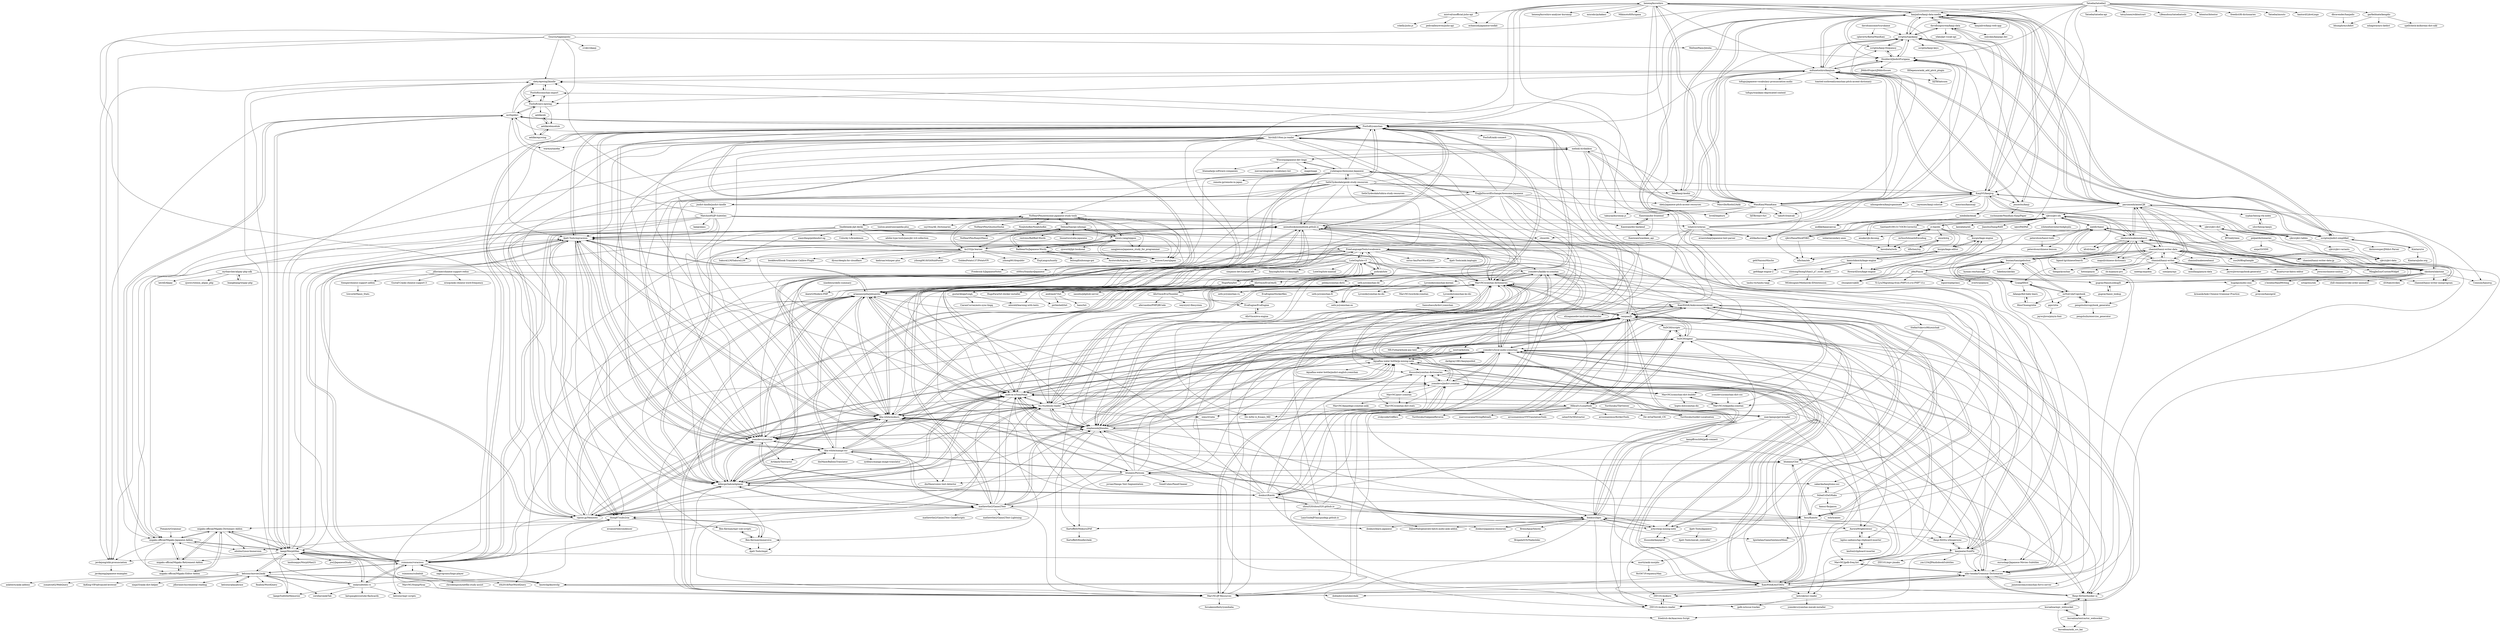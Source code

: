 digraph G {
"mistval/unofficial-jisho-api" -> "pedroallenrevez/jisho-api"
"mistval/unofficial-jisho-api" -> "cckelly/jisho.js"
"mistval/unofficial-jisho-api" -> "echamudi/japanese-toolkit"
"olety/epwing2kindle" -> "FooSoft/yomichan-import"
"olety/epwing2kindle" -> "FooSoft/zero-epwing"
"jmdict-kindle/jmdict-kindle" -> "olety/epwing2kindle"
"jmdict-kindle/jmdict-kindle" -> "migaku-official/Migaku-Japanese-Addon"
"jmdict-kindle/jmdict-kindle" -> "Kartoffel0/Mokuro2Pdf"
"jmdict-kindle/jmdict-kindle" -> "Matchoo95/JP-Subtitles"
"rsimmons/subadub" -> "chriskempson/netflix-study-assist"
"davidluzgouveia/kanji-data" -> "wkei/jlpt-vocab-api"
"davidluzgouveia/kanji-data" -> "scriptin/topokanji"
"davidluzgouveia/kanji-data" -> "onlyskin/kanjiapi.dev"
"davidluzgouveia/kanji-data" -> "kanjialive/kanji-data-media"
"davidluzgouveia/kanji-data" -> "parsimonhi/animCJK"
"Matchoo95/JP-Subtitles" -> "animebook/animebook.github.io"
"Matchoo95/JP-Subtitles" -> "Ajatt-Tools/mpvacious"
"Matchoo95/JP-Subtitles" -> "kaegi/MorphMan"
"Matchoo95/JP-Subtitles" -> "kaegi/alass" ["e"=1]
"Matchoo95/JP-Subtitles" -> "jmdict-kindle/jmdict-kindle"
"Matchoo95/JP-Subtitles" -> "rsimmons/voracious"
"Matchoo95/JP-Subtitles" -> "mvf/qolibri"
"Matchoo95/JP-Subtitles" -> "MarvNC/yomitan-dictionaries"
"Matchoo95/JP-Subtitles" -> "arianneorpilla/jidoujisho"
"Matchoo95/JP-Subtitles" -> "migaku-official/Migaku-Japanese-Addon"
"Matchoo95/JP-Subtitles" -> "eurusdagr/Japanese-Movies-Subtitles"
"Matchoo95/JP-Subtitles" -> "ttu-ttu/ebook-reader"
"Matchoo95/JP-Subtitles" -> "tshatrov/ichiran"
"Matchoo95/JP-Subtitles" -> "kha-white/mokuro"
"Matchoo95/JP-Subtitles" -> "dxing97/subs2cia"
"Tatoeba/tatoeba2" -> "Tatoeba/tatoeba-api"
"Tatoeba/tatoeba2" -> "KanjiVG/kanjivg"
"Tatoeba/tatoeba2" -> "tatuylonen/wiktextract" ["e"=1]
"Tatoeba/tatoeba2" -> "LBeaudoux/tatoebatools"
"Tatoeba/tatoeba2" -> "FooSoft/yomichan"
"Tatoeba/tatoeba2" -> "bitextor/bitextor" ["e"=1]
"Tatoeba/tatoeba2" -> "scriptin/topokanji"
"Tatoeba/tatoeba2" -> "rsimmons/voracious"
"Tatoeba/tatoeba2" -> "kanjialive/kanji-data-media"
"Tatoeba/tatoeba2" -> "freedict/fd-dictionaries" ["e"=1]
"Tatoeba/tatoeba2" -> "garfieldnate/kengdic"
"Tatoeba/tatoeba2" -> "atilika/kuromoji" ["e"=1]
"Tatoeba/tatoeba2" -> "Tatoeba/imouto"
"Tatoeba/tatoeba2" -> "kantord/LibreLingo" ["e"=1]
"Tatoeba/tatoeba2" -> "Doublevil/JmdictFurigana"
"mvf/qolibri" -> "kaegi/MorphMan"
"mvf/qolibri" -> "olety/epwing2kindle"
"mvf/qolibri" -> "migaku-official/Migaku-Japanese-Addon"
"mvf/qolibri" -> "FooSoft/zero-epwing"
"mvf/qolibri" -> "FooSoft/yomichan-import"
"mvf/qolibri" -> "FooSoft/yomichan"
"mvf/qolibri" -> "Ajatt-Tools/mpvacious"
"mvf/qolibri" -> "wareya/nazeka"
"mvf/qolibri" -> "javdejong/nhk-pronunciation"
"chanind/hanzi-writer-data" -> "skishore/makemeahanzi"
"chanind/hanzi-writer-data" -> "chanind/hanzi-writer"
"chanind/hanzi-writer-data" -> "chanind/hanzi-writer-miniprogram"
"chanind/hanzi-writer-data" -> "bunian/tianzigebishun"
"chanind/hanzi-writer-data" -> "skishore/inkstone"
"chanind/hanzi-writer-data" -> "parsimonhi/animCJK"
"chanind/hanzi-writer-data" -> "zuo26/BlogSample"
"chanind/hanzi-writer-data" -> "cburgmer/cjklib"
"chanind/hanzi-writer-data" -> "CyangHH/zt"
"chanind/hanzi-writer-data" -> "chanind/makemeahanzi" ["e"=1]
"chanind/hanzi-writer-data" -> "ligand-lg/chineseSearch"
"chanind/hanzi-writer-data" -> "mapull/chinese-dictionary" ["e"=1]
"chanind/hanzi-writer-data" -> "theajack/cnchar" ["e"=1]
"chanind/hanzi-writer-data" -> "gugray/HanziLookupJS"
"chanind/hanzi-writer-data" -> "chanind/hanzi-writer-data-jp"
"SethClydesdale/genki-study-resources" -> "SethClydesdale/tobira-study-resources"
"SethClydesdale/genki-study-resources" -> "yudataguy/Awesome-Japanese"
"SethClydesdale/genki-study-resources" -> "yomidevs/yomitan"
"SethClydesdale/genki-study-resources" -> "kha-white/mokuro"
"SethClydesdale/genki-study-resources" -> "FooSoft/yomichan"
"SethClydesdale/genki-study-resources" -> "arianneorpilla/jidoujisho"
"SethClydesdale/genki-study-resources" -> "ripose-jp/Memento"
"SethClydesdale/genki-study-resources" -> "fabd/kanji-koohii"
"SethClydesdale/genki-study-resources" -> "animebook/animebook.github.io"
"SethClydesdale/genki-study-resources" -> "donkuri/Kaishi"
"SethClydesdale/genki-study-resources" -> "killergerbah/asbplayer"
"SethClydesdale/genki-study-resources" -> "matt-m-o/YomiNinja"
"SethClydesdale/genki-study-resources" -> "EngJpDiscordExchange/Awesome-Japanese"
"SethClydesdale/genki-study-resources" -> "KanjiVG/kanjivg"
"SethClydesdale/genki-study-resources" -> "kha-white/manga-ocr"
"mistval/kotoba" -> "Aquafina-water-bottle/jp-mining-note"
"mistval/kotoba" -> "darkgray1981/kanjiquizbot"
"mistval/kotoba" -> "ttu-ttu/ebook-reader"
"WaniKani/WanaKana" -> "hexenq/kuroshiro"
"WaniKani/WanaKana" -> "takuyaa/kuromoji.js" ["e"=1]
"WaniKani/WanaKana" -> "Doublevil/JmdictFurigana"
"WaniKani/WanaKana" -> "KanjiVG/kanjivg"
"WaniKani/WanaKana" -> "FooSoft/yomichan"
"WaniKani/WanaKana" -> "kanjialive/kanji-data-media"
"WaniKani/WanaKana" -> "scriptin/topokanji"
"WaniKani/WanaKana" -> "mifunetoshiro/kanjium"
"WaniKani/WanaKana" -> "taku910/mecab" ["e"=1]
"WaniKani/WanaKana" -> "atilika/kuromoji" ["e"=1]
"WaniKani/WanaKana" -> "DJTB/react-furi"
"WaniKani/WanaKana" -> "scriptin/jmdict-simplified"
"WaniKani/WanaKana" -> "melink14/rikaikun"
"WaniKani/WanaKana" -> "Kaniwani/kw-frontend"
"WaniKani/WanaKana" -> "lovell/hepburn"
"cjkvi/cjkvi-variants" -> "cjkvi/cjkvi-data"
"davidsansome/tsurukame" -> "cplaverty/KeitaiWaniKani"
"davidsansome/tsurukame" -> "scriptin/topokanji"
"sih4sing5hong5/han3_ji7_tsoo1_kian3" -> "MGdesigner/Mediawiki-IDSextension"
"sih4sing5hong5/han3_ji7_tsoo1_kian3" -> "kamichikoichi/kage-engine"
"sih4sing5hong5/han3_ji7_tsoo1_kian3" -> "tauhu-tw/tauhu-taigi"
"DehuaZhao/go-nihongo" -> "xinwu-yang/nippon"
"DehuaZhao/go-nihongo" -> "RabbearSu/Japanese-Words"
"DehuaZhao/go-nihongo" -> "NoHeartPen/awesome-japanese-study-tools"
"DehuaZhao/go-nihongo" -> "wizicer/LearnJapan"
"DehuaZhao/go-nihongo" -> "restress/BallBall-Words" ["e"=1]
"DehuaZhao/go-nihongo" -> "linonetwo/yaba-japanese"
"DehuaZhao/go-nihongo" -> "ks233/ja-learner"
"RabbearSu/Japanese-Words" -> "DehuaZhao/go-nihongo"
"RabbearSu/Japanese-Words" -> "xinwu-yang/nippon"
"RabbearSu/Japanese-Words" -> "wizicer/LearnJapan"
"RabbearSu/Japanese-Words" -> "feilongfl/nihonngo-goi"
"RabbearSu/Japanese-Words" -> "Asutorufa/hujiang_dictionary"
"jdlorimer/chinese-support-redux" -> "ttempe/chinese-support-addon"
"jdlorimer/chinese-support-redux" -> "Gustaf-C/anki-chinese-support-3"
"jdlorimer/chinese-support-redux" -> "hugolpz/audio-cmn"
"jdlorimer/chinese-support-redux" -> "ernop/anki-chinese-word-frequency"
"xinwu-yang/nippon" -> "DehuaZhao/go-nihongo"
"xinwu-yang/nippon" -> "RabbearSu/Japanese-Words"
"xinwu-yang/nippon" -> "wizicer/LearnJapan"
"xinwu-yang/nippon" -> "NoHeartPen/awesome-japanese-study-tools"
"xinwu-yang/nippon" -> "cjsworld/jlpt-bookseat"
"xinwu-yang/nippon" -> "ks233/ja-learner"
"xinwu-yang/nippon" -> "sangjiexun/japanese_study_for_programmer"
"mbilbille/dmak" -> "asdfjkl/kanjicanvas"
"cjkvi/cjkvi-ids" -> "yi-bai/ids"
"cjkvi/cjkvi-ids" -> "amake/cjk-decomp"
"cjkvi/cjkvi-ids" -> "cjkvi/HanaMinAFDKO"
"cjkvi/cjkvi-ids" -> "tiantian91091317/OCR-Corrector" ["e"=1]
"cjkvi/cjkvi-ids" -> "kfcd/chaizi" ["e"=1]
"cjkvi/cjkvi-ids" -> "kawabata/ids"
"cjkvi/cjkvi-ids" -> "cburgmer/cjklib"
"cjkvi/cjkvi-ids" -> "cjkvi/cjkvi-dict"
"cjkvi/cjkvi-ids" -> "nieldlr/hanzi"
"cjkvi/cjkvi-ids" -> "JianshuZhang/RAN"
"cjkvi/cjkvi-ids" -> "hfhchan/ids"
"cjkvi/cjkvi-ids" -> "cjkvi/cjkvi-tables"
"cjkvi/cjkvi-ids" -> "cjkvi/cjkvi-data"
"cjkvi/cjkvi-ids" -> "iqiyi/FASPell" ["e"=1]
"cjkvi/cjkvi-ids" -> "ichitenfont/inheritedglyphs" ["e"=1]
"mrhso/IshisashiEncoding" -> "kawabata/iwds"
"olety/japanese-pitch-accent-resources" -> "mifunetoshiro/kanjium"
"olety/japanese-pitch-accent-resources" -> "olety/epwing2kindle"
"Gnurou/tagainijisho" -> "javdejong/nhk-pronunciation"
"Gnurou/tagainijisho" -> "WeDontPanic/Jotoba"
"Gnurou/tagainijisho" -> "FooSoft/zero-epwing"
"Gnurou/tagainijisho" -> "migaku-official/Migaku-Japanese-Addon"
"Gnurou/tagainijisho" -> "z1dev/zkanji"
"Gnurou/tagainijisho" -> "olety/epwing2kindle"
"Kimtaro/ve" -> "scriptin/jmdict-simplified"
"Kimtaro/ve" -> "Kimtaro/jisho.org"
"gugray/hanzi_lookup" -> "gugray/HanziLookupJS"
"tonton-pixel/unicopedia-plus" -> "adobe-type-tools/pancjkv-ivd-collection"
"tonton-pixel/unicopedia-plus" -> "chise/ids"
"parsimonhi/animCJK" -> "KanjiVG/kanjivg"
"parsimonhi/animCJK" -> "skishore/makemeahanzi"
"parsimonhi/animCJK" -> "Connum/hanzivg"
"parsimonhi/animCJK" -> "skishore/inkstone"
"parsimonhi/animCJK" -> "davidluzgouveia/kanji-data"
"parsimonhi/animCJK" -> "chanind/hanzi-writer-data"
"parsimonhi/animCJK" -> "kanjialive/kanji-data-media"
"parsimonhi/animCJK" -> "Doublevil/JmdictFurigana"
"parsimonhi/animCJK" -> "cjkvi/cjkvi-ids"
"parsimonhi/animCJK" -> "chanind/hanzi-writer-data-jp"
"parsimonhi/animCJK" -> "cyphar/heisig-rtk-index"
"parsimonhi/animCJK" -> "scriptin/topokanji"
"parsimonhi/animCJK" -> "chanind/hanzi-writer"
"parsimonhi/animCJK" -> "hugolpz/audio-cmn"
"parsimonhi/animCJK" -> "mbilbille/dmak"
"eisoch/irg" -> "hfhchan/irg"
"eisoch/irg" -> "kawabata/iwds"
"AlloVince/EvaOAuth" -> "EvaEngine/EvaEngine"
"AlloVince/EvaOAuth" -> "AlloVince/EvaThumber"
"AlloVince/EvaOAuth" -> "AnewG/Modern-PHP"
"AlloVince/EvaOAuth" -> "nauxliu/phphub-server" ["e"=1]
"garfieldnate/kengdic" -> "mhagiwara/cc-kedict"
"garfieldnate/kengdic" -> "bhumphreys/kdict"
"garfieldnate/kengdic" -> "spellcheck-ko/korean-dict-nikl"
"cjkvi/cjkvi-dict" -> "cjkvi/cjkvi-tables"
"cjkvi/cjkvi-dict" -> "cjkvi/cjkvi-data"
"cjkvi/cjkvi-dict" -> "BYVoid/ytenx" ["e"=1]
"knowclip/knowclip" -> "dobladov/youtube2Anki"
"knowclip/knowclip" -> "kaegi/MorphMan"
"migaku-official/Migaku-Retirement-Addon" -> "migaku-official/Migaku-Editor-Addon"
"migaku-official/Migaku-Retirement-Addon" -> "migaku-official/Migaku-Dictionary-Addon"
"migaku-official/Migaku-Retirement-Addon" -> "migaku-official/Migaku-Japanese-Addon"
"dbravender/hanjadic" -> "bhumphreys/kdict"
"migaku-official/Migaku-Japanese-Addon" -> "migaku-official/Migaku-Dictionary-Addon"
"migaku-official/Migaku-Japanese-Addon" -> "migaku-official/Migaku-Retirement-Addon"
"migaku-official/Migaku-Japanese-Addon" -> "migaku-official/Migaku-Editor-Addon"
"migaku-official/Migaku-Japanese-Addon" -> "kaegi/MorphMan"
"migaku-official/Migaku-Japanese-Addon" -> "javdejong/nhk-pronunciation"
"migaku-official/Migaku-Japanese-Addon" -> "mvf/qolibri"
"migaku-official/Migaku-Japanese-Addon" -> "edulim/Linux-Immersion"
"migaku-official/Migaku-Dictionary-Addon" -> "migaku-official/Migaku-Retirement-Addon"
"migaku-official/Migaku-Dictionary-Addon" -> "migaku-official/Migaku-Editor-Addon"
"migaku-official/Migaku-Dictionary-Addon" -> "migaku-official/Migaku-Japanese-Addon"
"migaku-official/Migaku-Dictionary-Addon" -> "edulim/Linux-Immersion"
"migaku-official/Migaku-Dictionary-Addon" -> "kaegi/MorphMan"
"dxing97/subs2cia" -> "Ben-Kerman/immersive"
"dxing97/subs2cia" -> "ercanserteli/condenser"
"dxing97/subs2cia" -> "Ajatt-Tools/impd"
"dxing97/subs2cia" -> "edulim/Linux-Immersion"
"dxing97/subs2cia" -> "migaku-official/Migaku-Dictionary-Addon"
"dxing97/subs2cia" -> "Ben-Kerman/mpv-sub-scripts"
"dxing97/subs2cia" -> "Ajatt-Tools/mpvacious"
"animebook/animebook.github.io" -> "killergerbah/asbplayer"
"animebook/animebook.github.io" -> "rampaa/JL"
"animebook/animebook.github.io" -> "MarvNC/yomitan-dictionaries"
"animebook/animebook.github.io" -> "kha-white/mokuro"
"animebook/animebook.github.io" -> "arianneorpilla/jidoujisho"
"animebook/animebook.github.io" -> "Ajatt-Tools/mpvacious"
"animebook/animebook.github.io" -> "ripose-jp/Memento"
"animebook/animebook.github.io" -> "rsimmons/voracious"
"animebook/animebook.github.io" -> "kanjieater/SubPlz"
"animebook/animebook.github.io" -> "dxing97/subs2cia"
"animebook/animebook.github.io" -> "mathewthe2/Game2Text"
"animebook/animebook.github.io" -> "aiko-tanaka/Grammar-Dictionaries"
"animebook/animebook.github.io" -> "FooSoft/yomichan"
"animebook/animebook.github.io" -> "MarvNC/JP-Resources"
"animebook/animebook.github.io" -> "matt-m-o/YomiNinja"
"pnlpal/dictionariez" -> "FreeLanguageTools/vocabsieve"
"pnlpal/dictionariez" -> "kaegi/MorphMan"
"pnlpal/dictionariez" -> "knowclip/knowclip"
"pnlpal/dictionariez" -> "ninja33/ODH" ["e"=1]
"pnlpal/dictionariez" -> "sth2018/FastWordQuery" ["e"=1]
"pnlpal/dictionariez" -> "dobladov/youtube2Anki"
"kanjialive/kanji-data-media" -> "kanjialive/kanji-web-app"
"kanjialive/kanji-data-media" -> "KanjiVG/kanjivg"
"kanjialive/kanji-data-media" -> "mifunetoshiro/kanjium"
"kanjialive/kanji-data-media" -> "scriptin/topokanji"
"kanjialive/kanji-data-media" -> "jensechu/kanji"
"kanjialive/kanji-data-media" -> "scriptin/jmdict-simplified"
"kanjialive/kanji-data-media" -> "Doublevil/JmdictFurigana"
"kanjialive/kanji-data-media" -> "davidluzgouveia/kanji-data"
"kanjialive/kanji-data-media" -> "fabd/kanji-koohii"
"kanjialive/kanji-data-media" -> "scriptin/kanji-frequency"
"kanjialive/kanji-data-media" -> "parsimonhi/animCJK"
"kanjialive/kanji-data-media" -> "WaniKani/WanaKana"
"kanjialive/kanji-data-media" -> "tshatrov/ichiran"
"kanjialive/kanji-data-media" -> "onlyskin/kanjiapi.dev"
"kanjialive/kanji-data-media" -> "hexenq/kuroshiro"
"xiaobeicn/skills-summary" -> "AnewG/Modern-PHP"
"bunian/tianzigebishun" -> "CyangHH/zt"
"bunian/tianzigebishun" -> "xxNull-lsk/Copybook"
"bunian/tianzigebishun" -> "pengshulin/copybook_generator"
"bunian/tianzigebishun" -> "chanind/hanzi-writer-data"
"bunian/tianzigebishun" -> "jifei/Pinyin"
"bunian/tianzigebishun" -> "skishore/makemeahanzi"
"bunian/tianzigebishun" -> "hyman-ren/tianzige"
"bunian/tianzigebishun" -> "fakedon/checkin" ["e"=1]
"mytharcher/alipay-php-sdk" -> "biangbiang/wxpay-php"
"mytharcher/alipay-php-sdk" -> "latrell/Alipay" ["e"=1]
"mytharcher/alipay-php-sdk" -> "zjsxwc/weixin_alipay_php"
"mytharcher/alipay-php-sdk" -> "AlloVince/EvaOAuth"
"chanind/hanzi-writer" -> "skishore/makemeahanzi"
"chanind/hanzi-writer" -> "chanind/hanzi-writer-data"
"chanind/hanzi-writer" -> "theajack/cnchar" ["e"=1]
"chanind/hanzi-writer" -> "skishore/inkstone"
"chanind/hanzi-writer" -> "parsimonhi/animCJK"
"chanind/hanzi-writer" -> "pwxcoo/chinese-xinhua" ["e"=1]
"chanind/hanzi-writer" -> "hotoo/pinyin" ["e"=1]
"chanind/hanzi-writer" -> "zh-lx/pinyin-pro" ["e"=1]
"chanind/hanzi-writer" -> "chanind/hanzi-writer-miniprogram"
"chanind/hanzi-writer" -> "nieldlr/hanzi"
"chanind/hanzi-writer" -> "meetqy/aspoem" ["e"=1]
"chanind/hanzi-writer" -> "sxei/pinyinjs" ["e"=1]
"chanind/hanzi-writer" -> "mozillazg/pinyin-data" ["e"=1]
"chanind/hanzi-writer" -> "jaywcjlove/copybook-generator" ["e"=1]
"chanind/hanzi-writer" -> "ikuaitu/vue-fabric-editor" ["e"=1]
"mifunetoshiro/kanjium" -> "Doublevil/JmdictFurigana"
"mifunetoshiro/kanjium" -> "olety/japanese-pitch-accent-resources"
"mifunetoshiro/kanjium" -> "scriptin/topokanji"
"mifunetoshiro/kanjium" -> "kanjialive/kanji-data-media"
"mifunetoshiro/kanjium" -> "toasted-nutbread/yomichan-pitch-accent-dictionary"
"mifunetoshiro/kanjium" -> "javdejong/nhk-pronunciation"
"mifunetoshiro/kanjium" -> "KanjiVG/kanjivg"
"mifunetoshiro/kanjium" -> "DJTB/hatsuon"
"mifunetoshiro/kanjium" -> "tofugu/japanese-vocabulary-pronunciation-audio"
"mifunetoshiro/kanjium" -> "FooSoft/zero-epwing"
"mifunetoshiro/kanjium" -> "scriptin/jmdict-simplified"
"mifunetoshiro/kanjium" -> "jensechu/kanji"
"mifunetoshiro/kanjium" -> "scriptin/kanji-frequency"
"mifunetoshiro/kanjium" -> "olety/epwing2kindle"
"mifunetoshiro/kanjium" -> "FooSoft/yomichan"
"Ajatt-Tools/mpvacious" -> "killergerbah/asbplayer"
"Ajatt-Tools/mpvacious" -> "FreeLanguageTools/vocabsieve"
"Ajatt-Tools/mpvacious" -> "MarvNC/yomitan-dictionaries"
"Ajatt-Tools/mpvacious" -> "rsimmons/voracious"
"Ajatt-Tools/mpvacious" -> "arianneorpilla/jidoujisho"
"Ajatt-Tools/mpvacious" -> "dxing97/subs2cia"
"Ajatt-Tools/mpvacious" -> "animebook/animebook.github.io"
"Ajatt-Tools/mpvacious" -> "ripose-jp/Memento"
"Ajatt-Tools/mpvacious" -> "Ben-Kerman/immersive"
"Ajatt-Tools/mpvacious" -> "kha-white/mokuro"
"Ajatt-Tools/mpvacious" -> "FooSoft/yomichan"
"Ajatt-Tools/mpvacious" -> "mathewthe2/Game2Text"
"Ajatt-Tools/mpvacious" -> "yomidevs/yomitan"
"Ajatt-Tools/mpvacious" -> "matt-m-o/YomiNinja"
"Ajatt-Tools/mpvacious" -> "Ajatt-Tools/impd"
"KanjiVG/kanjivg" -> "kanjialive/kanji-data-media"
"KanjiVG/kanjivg" -> "parsimonhi/animCJK"
"KanjiVG/kanjivg" -> "mifunetoshiro/kanjium"
"KanjiVG/kanjivg" -> "WaniKani/WanaKana"
"KanjiVG/kanjivg" -> "nihongodera/kanjivganimate"
"KanjiVG/kanjivg" -> "cayennes/kanji-colorize"
"KanjiVG/kanjivg" -> "mbilbille/dmak"
"KanjiVG/kanjivg" -> "davidluzgouveia/kanji-data"
"KanjiVG/kanjivg" -> "Doublevil/JmdictFurigana"
"KanjiVG/kanjivg" -> "skishore/makemeahanzi"
"KanjiVG/kanjivg" -> "jensechu/kanji"
"KanjiVG/kanjivg" -> "cjkvi/cjkvi-ids"
"KanjiVG/kanjivg" -> "maurimo/kanimaji"
"KanjiVG/kanjivg" -> "taku910/mecab" ["e"=1]
"KanjiVG/kanjivg" -> "asdfjkl/kanjicanvas"
"zuo26/BlogSample" -> "MingJieZuo/CustomWidget"
"Pomax/nrGrammar" -> "migaku-official/Migaku-Japanese-Addon"
"sakarika/kanjitomo-ocr" -> "0xbad1d3a5/Kaku"
"sakarika/kanjitomo-ocr" -> "blueaxis/Poricom"
"xxNull-lsk/Copybook" -> "pengshulin/copybook_generator"
"xxNull-lsk/Copybook" -> "CyangHH/zt"
"xxNull-lsk/Copybook" -> "gqw/zitie"
"xxNull-lsk/Copybook" -> "bunian/tianzigebishun"
"xxNull-lsk/Copybook" -> "HinsChueng/zitie"
"EvaEngine/EvaEngine" -> "AlloVince/eva-engine"
"tshatrov/ichiran" -> "Doublevil/JmdictFurigana"
"tshatrov/ichiran" -> "ernestohegi/japanese-text-parser"
"tshatrov/ichiran" -> "scriptin/topokanji"
"tshatrov/ichiran" -> "atilika/kuromoji" ["e"=1]
"tshatrov/ichiran" -> "mifunetoshiro/kanjium"
"tshatrov/ichiran" -> "FooSoft/yomichan"
"tshatrov/ichiran" -> "scriptin/jmdict-simplified"
"tshatrov/ichiran" -> "kanjialive/kanji-data-media"
"tshatrov/ichiran" -> "fauu/Kamite"
"tshatrov/ichiran" -> "kha-white/mokuro"
"tshatrov/ichiran" -> "rampaa/JL"
"tshatrov/ichiran" -> "stephenmk/Jitendex"
"jensechu/kanji" -> "kanjialive/kanji-data-media"
"jensechu/kanji" -> "mifunetoshiro/kanjium"
"jensechu/kanji" -> "suchmaske/WaniKani-KanjiPaper"
"cyphar/heisig-rtk-index" -> "sdcr/heisig-kanjis"
"hugolpz/audio-cmn" -> "proycon/hanzigrid"
"hugolpz/audio-cmn" -> "krmanik/Anki-Chinese-Grammar-Practice" ["e"=1]
"emk/subtitles-rs" -> "kaegi/SubtitleMemorize"
"emk/subtitles-rs" -> "kelciour/movies2anki"
"emk/subtitles-rs" -> "kaegi/MorphMan"
"emk/subtitles-rs" -> "dxing97/subs2cia"
"emk/subtitles-rs" -> "rsimmons/voracious"
"emk/subtitles-rs" -> "kelciour/mpv-scripts" ["e"=1]
"emk/subtitles-rs" -> "katspaugh/youtube-flashcards"
"emk/subtitles-rs" -> "olety/epwing2kindle"
"emk/subtitles-rs" -> "corollari/ankiTab" ["e"=1]
"cjkvi/cjkvi-tables" -> "cjkvi/cjkvi-dict"
"cjkvi/cjkvi-tables" -> "cjkvi/cjkvi-variants"
"cjkvi/cjkvi-tables" -> "cjkvi/cjkvi-data"
"cjkvi/HanaMinAFDKO" -> "cjkvi/cjkvi-ids"
"cjkvi/HanaMinAFDKO" -> "yi-bai/ids"
"cjkvi/HanaMinAFDKO" -> "hfhchan/ids"
"kamui-fin/gazou" -> "eshrh/ames"
"Kaniwani/kw-backend" -> "Kaniwani/kw-frontend"
"Kaniwani/kw-backend" -> "Kaniwani/wanikani_api"
"tofugu/japanese-vocabulary-pronunciation-audio" -> "tofugu/wanikani-deprecated-content"
"kurgm/kage-editor" -> "kurgm/kage-engine"
"kurgm/kage-editor" -> "kamichikoichi/kage-engine"
"kurgm/kage-editor" -> "ge9/kage-engine-2"
"kurgm/kage-editor" -> "hfhchan/ids"
"kurgm/kage-editor" -> "HowardZorn/kage-engine"
"andreask7/lwt" -> "pirtleshell/lwt"
"andreask7/lwt" -> "hans/lwt"
"Adangs/fed-baby-learn" -> "HinsChueng/zitie"
"IllDepence/anki_add_pitch_plugin" -> "DJTB/hatsuon"
"migaku-official/Migaku-Editor-Addon" -> "migaku-official/Migaku-Retirement-Addon"
"migaku-official/Migaku-Editor-Addon" -> "migaku-official/Migaku-Dictionary-Addon"
"scriptin/topokanji" -> "scriptin/kanji-frequency"
"scriptin/topokanji" -> "mifunetoshiro/kanjium"
"scriptin/topokanji" -> "scriptin/kanji-keys"
"scriptin/topokanji" -> "kanjialive/kanji-data-media"
"scriptin/topokanji" -> "Doublevil/JmdictFurigana"
"scriptin/topokanji" -> "scriptin/jmdict-simplified"
"scriptin/topokanji" -> "davidluzgouveia/kanji-data"
"killergerbah/asbplayer" -> "yomidevs/yomitan"
"killergerbah/asbplayer" -> "arianneorpilla/jidoujisho"
"killergerbah/asbplayer" -> "Ajatt-Tools/mpvacious"
"killergerbah/asbplayer" -> "MarvNC/yomitan-dictionaries"
"killergerbah/asbplayer" -> "FreeLanguageTools/vocabsieve"
"killergerbah/asbplayer" -> "kha-white/mokuro"
"killergerbah/asbplayer" -> "matt-m-o/YomiNinja"
"killergerbah/asbplayer" -> "animebook/animebook.github.io"
"killergerbah/asbplayer" -> "Aquafina-water-bottle/jp-mining-note"
"killergerbah/asbplayer" -> "ttu-ttu/ebook-reader"
"killergerbah/asbplayer" -> "ripose-jp/Memento"
"killergerbah/asbplayer" -> "mathewthe2/Game2Text"
"killergerbah/asbplayer" -> "MarvNC/JP-Resources"
"killergerbah/asbplayer" -> "stephenmk/Jitendex"
"killergerbah/asbplayer" -> "donkuri/Kaishi"
"ripose-jp/Memento" -> "killergerbah/asbplayer"
"ripose-jp/Memento" -> "animebook/animebook.github.io"
"ripose-jp/Memento" -> "Ajatt-Tools/mpvacious"
"ripose-jp/Memento" -> "arianneorpilla/jidoujisho"
"ripose-jp/Memento" -> "kha-white/mokuro"
"ripose-jp/Memento" -> "rampaa/JL"
"ripose-jp/Memento" -> "yomidevs/yomitan"
"ripose-jp/Memento" -> "MarvNC/yomitan-dictionaries"
"ripose-jp/Memento" -> "mathewthe2/Game2Text"
"ripose-jp/Memento" -> "matt-m-o/YomiNinja"
"ripose-jp/Memento" -> "ttu-ttu/ebook-reader"
"ripose-jp/Memento" -> "FooSoft/yomichan"
"ripose-jp/Memento" -> "rsimmons/voracious"
"ripose-jp/Memento" -> "stephenmk/Jitendex"
"ripose-jp/Memento" -> "kha-white/manga-ocr"
"arianneorpilla/jidoujisho" -> "killergerbah/asbplayer"
"arianneorpilla/jidoujisho" -> "kha-white/mokuro"
"arianneorpilla/jidoujisho" -> "MarvNC/yomitan-dictionaries"
"arianneorpilla/jidoujisho" -> "yomidevs/yomitan"
"arianneorpilla/jidoujisho" -> "ttu-ttu/ebook-reader"
"arianneorpilla/jidoujisho" -> "Ajatt-Tools/mpvacious"
"arianneorpilla/jidoujisho" -> "animebook/animebook.github.io"
"arianneorpilla/jidoujisho" -> "matt-m-o/YomiNinja"
"arianneorpilla/jidoujisho" -> "FooSoft/yomichan"
"arianneorpilla/jidoujisho" -> "rampaa/JL"
"arianneorpilla/jidoujisho" -> "ripose-jp/Memento"
"arianneorpilla/jidoujisho" -> "KamWithK/AnkiconnectAndroid"
"arianneorpilla/jidoujisho" -> "kha-white/manga-ocr"
"arianneorpilla/jidoujisho" -> "FreeLanguageTools/vocabsieve"
"arianneorpilla/jidoujisho" -> "stephenmk/Jitendex"
"FreeLanguageTools/vocabsieve" -> "killergerbah/asbplayer"
"FreeLanguageTools/vocabsieve" -> "Ajatt-Tools/mpvacious"
"FreeLanguageTools/vocabsieve" -> "LuteOrg/lute-v3"
"FreeLanguageTools/vocabsieve" -> "jzohrab/lute"
"FreeLanguageTools/vocabsieve" -> "arianneorpilla/jidoujisho"
"FreeLanguageTools/vocabsieve" -> "Ajatt-Tools/anki.koplugin" ["e"=1]
"FreeLanguageTools/vocabsieve" -> "kaegi/MorphMan"
"FreeLanguageTools/vocabsieve" -> "knowclip/knowclip"
"FreeLanguageTools/vocabsieve" -> "MarvNC/yomitan-dictionaries"
"FreeLanguageTools/vocabsieve" -> "Ben-Kerman/immersive"
"FreeLanguageTools/vocabsieve" -> "sirius-fan/FastWordQuery" ["e"=1]
"FreeLanguageTools/vocabsieve" -> "dxing97/subs2cia"
"FreeLanguageTools/vocabsieve" -> "mortii/anki-morphs"
"FreeLanguageTools/vocabsieve" -> "KamWithK/AnkiconnectAndroid"
"FreeLanguageTools/vocabsieve" -> "yomidevs/kaikki-to-yomitan"
"ttu-ttu/ebook-reader" -> "MarvNC/yomitan-dictionaries"
"ttu-ttu/ebook-reader" -> "kha-white/mokuro"
"ttu-ttu/ebook-reader" -> "yomidevs/yomitan"
"ttu-ttu/ebook-reader" -> "arianneorpilla/jidoujisho"
"ttu-ttu/ebook-reader" -> "matt-m-o/YomiNinja"
"ttu-ttu/ebook-reader" -> "stephenmk/Jitendex"
"ttu-ttu/ebook-reader" -> "killergerbah/asbplayer"
"ttu-ttu/ebook-reader" -> "FooSoft/yomichan"
"ttu-ttu/ebook-reader" -> "rampaa/JL"
"ttu-ttu/ebook-reader" -> "KamWithK/AnkiconnectAndroid"
"ttu-ttu/ebook-reader" -> "kanjieater/SubPlz"
"ttu-ttu/ebook-reader" -> "KamWithK/exSTATic"
"ttu-ttu/ebook-reader" -> "0xDC00/agent"
"ttu-ttu/ebook-reader" -> "Aquafina-water-bottle/jp-mining-note"
"ttu-ttu/ebook-reader" -> "max-kamps/jpd-breader"
"rampaa/JL" -> "fauu/Kamite"
"rampaa/JL" -> "0xDC00/agent"
"rampaa/JL" -> "matt-m-o/YomiNinja"
"rampaa/JL" -> "KamWithK/exSTATic"
"rampaa/JL" -> "MarvNC/yomitan-dictionaries"
"rampaa/JL" -> "HIllya51/LunaHook"
"rampaa/JL" -> "donkuri/lapis"
"rampaa/JL" -> "blueaxis/Cloe"
"rampaa/JL" -> "kha-white/mokuro"
"rampaa/JL" -> "KamWithK/AnkiconnectAndroid"
"rampaa/JL" -> "mathewthe2/Game2Text"
"rampaa/JL" -> "MarvNC/JP-Resources"
"rampaa/JL" -> "animebook/animebook.github.io"
"rampaa/JL" -> "MX-Futhark/hook-any-text"
"rampaa/JL" -> "0xDC00/scripts"
"0xDC00/agent" -> "0xDC00/scripts"
"0xDC00/agent" -> "rampaa/JL"
"0xDC00/agent" -> "matt-m-o/YomiNinja"
"0xDC00/agent" -> "laplus-sadness/lap-clipboard-inserter"
"0xDC00/agent" -> "MX-Futhark/hook-any-text"
"0xDC00/agent" -> "HIllya51/LunaHook"
"0xDC00/agent" -> "Renji-XD/texthooker-ui"
"0xDC00/agent" -> "KamWithK/exSTATic"
"0xDC00/agent" -> "MarvNC/yomitan-dictionaries"
"0xDC00/agent" -> "aiko-tanaka/Grammar-Dictionaries"
"0xDC00/agent" -> "AuroraWright/owocr"
"0xDC00/agent" -> "MarvNC/jpdb-freq-list"
"0xDC00/agent" -> "yomidevs/local-audio-yomichan"
"0xDC00/agent" -> "kanjieater/SubPlz"
"0xDC00/agent" -> "ttu-ttu/ebook-reader"
"shoui520/shoui520.github.io" -> "donkuri/learn-japanese"
"shoui520/shoui520.github.io" -> "donkuri/Kaishi"
"shoui520/shoui520.github.io" -> "Aquafina-water-bottle/jp-mining-note"
"shoui520/shoui520.github.io" -> "LazyGuideJP/lazyguidejp.github.io"
"shoui520/shoui520.github.io" -> "arbyste/jp-mining-note"
"shoui520/shoui520.github.io" -> "yomidevs/local-audio-yomichan"
"shoui520/shoui520.github.io" -> "donkuri/lapis"
"shoui520/shoui520.github.io" -> "MarvNC/yomitan-dictionaries"
"Doublevil/JmdictFurigana" -> "scriptin/jmdict-simplified"
"Doublevil/JmdictFurigana" -> "mifunetoshiro/kanjium"
"Doublevil/JmdictFurigana" -> "JMdictProject/JMdictIssues"
"Doublevil/JmdictFurigana" -> "scriptin/topokanji"
"Doublevil/JmdictFurigana" -> "scriptin/kanji-frequency"
"biangbiang/wxpay-php" -> "mytharcher/alipay-php-sdk"
"melink14/rikaikun" -> "birchill/10ten-ja-reader"
"melink14/rikaikun" -> "FooSoft/yomichan"
"melink14/rikaikun" -> "WaniKani/WanaKana"
"melink14/rikaikun" -> "Wizcorp/japanese-dev-lingo"
"melink14/rikaikun" -> "javdejong/nhk-pronunciation"
"melink14/rikaikun" -> "fabd/kanji-koohii"
"melink14/rikaikun" -> "mvf/qolibri"
"melink14/rikaikun" -> "yomidevs/yomitan"
"melink14/rikaikun" -> "Kaniwani/kw-backend"
"melink14/rikaikun" -> "atilika/kuromoji" ["e"=1]
"EvaEngine/Dockerfiles" -> "EvaEngine/EvaEngine"
"nieldlr/hanzi" -> "amake/cjk-decomp"
"nieldlr/hanzi" -> "gugray/HanziLookupJS"
"nieldlr/hanzi" -> "cjkvi/cjkvi-ids"
"nieldlr/hanzi" -> "skishore/makemeahanzi"
"nieldlr/hanzi" -> "cburgmer/cjklib"
"nieldlr/hanzi" -> "peterolson/hanzi-tools"
"nieldlr/hanzi" -> "peterolson/chinese-lexicon"
"nieldlr/hanzi" -> "hugolpz/audio-cmn"
"nieldlr/hanzi" -> "skishore/inkstone"
"mathewthe2/Game2Text" -> "mathewthe2/Game2Text-GameScripts"
"mathewthe2/Game2Text" -> "rampaa/JL"
"mathewthe2/Game2Text" -> "mathewthe2/Game2Text-Lightning"
"mathewthe2/Game2Text" -> "matt-m-o/YomiNinja"
"mathewthe2/Game2Text" -> "animebook/animebook.github.io"
"mathewthe2/Game2Text" -> "killergerbah/asbplayer"
"mathewthe2/Game2Text" -> "KamWithK/AnkiconnectAndroid"
"mathewthe2/Game2Text" -> "Ajatt-Tools/mpvacious"
"mathewthe2/Game2Text" -> "dxing97/subs2cia"
"mathewthe2/Game2Text" -> "0xDC00/agent"
"mathewthe2/Game2Text" -> "kha-white/mokuro"
"mathewthe2/Game2Text" -> "fauu/Kamite"
"mathewthe2/Game2Text" -> "stephenmk/Jitendex"
"mathewthe2/Game2Text" -> "ripose-jp/Memento"
"mathewthe2/Game2Text" -> "MarvNC/JP-Resources"
"WeDontPanic/Jotoba" -> "Doublevil/JmdictFurigana"
"gustavklopp/LingL" -> "edoreld/learning-with-texts"
"gustavklopp/LingL" -> "CiaranCurran/auto-sync-lingq"
"yi-bai/ids" -> "kurgm/kage-editor"
"yi-bai/ids" -> "kurgm/kage-engine"
"yi-bai/ids" -> "chise/ids"
"yi-bai/ids" -> "cjkvi/cjkvi-ids"
"yi-bai/ids" -> "hfhchan/ids"
"yi-bai/ids" -> "eisoch/irg"
"yi-bai/ids" -> "cjkvi/HanaMinAFDKO"
"yi-bai/ids" -> "mrhso/IshisashiEncoding"
"yi-bai/ids" -> "kawabata/iwds"
"jifei/Pinyin" -> "bunian/tianzigebishun"
"jifei/Pinyin" -> "AlloVince/EvaOAuth"
"jifei/Pinyin" -> "Yi-Lyu/Migrating-from-PHP5.6.x-to-PHP7.0.x" ["e"=1]
"jifei/Pinyin" -> "CyangHH/zt"
"jifei/Pinyin" -> "logoove/phpclass" ["e"=1]
"jifei/Pinyin" -> "overtrue/pinyin" ["e"=1]
"eurusdagr/Japanese-Movies-Subtitles" -> "aiko-tanaka/Grammar-Dictionaries"
"Ben-Kerman/immersive" -> "dxing97/subs2cia"
"Ben-Kerman/immersive" -> "Ben-Kerman/mpv-sub-scripts"
"Ben-Kerman/immersive" -> "Ajatt-Tools/impd"
"gqw/zitie" -> "jaywcjlove/pinyin-font"
"Ben-Kerman/mpv-sub-scripts" -> "Ben-Kerman/immersive"
"hexenq/kuroshiro" -> "WaniKani/WanaKana"
"hexenq/kuroshiro" -> "takuyaa/kuromoji.js" ["e"=1]
"hexenq/kuroshiro" -> "hexenq/kuroshiro-analyzer-kuromoji"
"hexenq/kuroshiro" -> "atilika/kuromoji" ["e"=1]
"hexenq/kuroshiro" -> "miurahr/pykakasi" ["e"=1]
"hexenq/kuroshiro" -> "kanjialive/kanji-data-media"
"hexenq/kuroshiro" -> "mifunetoshiro/kanjium"
"hexenq/kuroshiro" -> "KanjiVG/kanjivg"
"hexenq/kuroshiro" -> "lovell/hepburn"
"hexenq/kuroshiro" -> "taku910/mecab" ["e"=1]
"hexenq/kuroshiro" -> "FooSoft/yomichan"
"hexenq/kuroshiro" -> "mistval/unofficial-jisho-api"
"hexenq/kuroshiro" -> "echamudi/japanese-toolkit"
"hexenq/kuroshiro" -> "parsimonhi/animCJK"
"hexenq/kuroshiro" -> "MikimotoH/furigana" ["e"=1]
"kha-white/manga-ocr" -> "kha-white/mokuro"
"kha-white/manga-ocr" -> "blueaxis/Poricom"
"kha-white/manga-ocr" -> "dmMaze/comic-text-detector" ["e"=1]
"kha-white/manga-ocr" -> "yomidevs/yomitan"
"kha-white/manga-ocr" -> "arianneorpilla/jidoujisho"
"kha-white/manga-ocr" -> "FooSoft/yomichan"
"kha-white/manga-ocr" -> "MarvNC/yomitan-dictionaries"
"kha-white/manga-ocr" -> "Artikash/Textractor" ["e"=1]
"kha-white/manga-ocr" -> "dmMaze/BallonsTranslator" ["e"=1]
"kha-white/manga-ocr" -> "zyddnys/manga-image-translator" ["e"=1]
"kha-white/manga-ocr" -> "matt-m-o/YomiNinja"
"kha-white/manga-ocr" -> "killergerbah/asbplayer"
"kha-white/manga-ocr" -> "blueaxis/Cloe"
"kha-white/manga-ocr" -> "ttu-ttu/ebook-reader"
"kha-white/manga-ocr" -> "rampaa/JL"
"kelciour/movies2anki" -> "emk/subtitles-rs"
"kelciour/movies2anki" -> "kelciour/playphrase"
"kelciour/movies2anki" -> "rsimmons/voracious"
"kelciour/movies2anki" -> "finalion/WordQuery" ["e"=1]
"kelciour/movies2anki" -> "kaegi/MorphMan"
"kelciour/movies2anki" -> "kaegi/SubtitleMemorize"
"kelciour/movies2anki" -> "sth2018/FastWordQuery" ["e"=1]
"kelciour/movies2anki" -> "ankitects/anki-addons" ["e"=1]
"kelciour/movies2anki" -> "zsmatrix62/WebQuery" ["e"=1]
"kelciour/movies2anki" -> "corollari/ankiTab" ["e"=1]
"kelciour/movies2anki" -> "AnKing-VIP/advanced-browser" ["e"=1]
"kelciour/movies2anki" -> "ninja33/anki-dict-helper" ["e"=1]
"kelciour/movies2anki" -> "jdlorimer/incremental-reading" ["e"=1]
"kelciour/movies2anki" -> "Ajatt-Tools/mpvacious"
"kelciour/movies2anki" -> "knowclip/knowclip"
"KamWithK/AnkiconnectAndroid" -> "yomidevs/local-audio-yomichan"
"KamWithK/AnkiconnectAndroid" -> "ZXY101/mokuro-reader"
"KamWithK/AnkiconnectAndroid" -> "MarvNC/JP-Resources"
"KamWithK/AnkiconnectAndroid" -> "kanjieater/SubPlz"
"KamWithK/AnkiconnectAndroid" -> "rampaa/JL"
"KamWithK/AnkiconnectAndroid" -> "KamWithK/exSTATic"
"KamWithK/AnkiconnectAndroid" -> "elizagamedev/android-textbender"
"KamWithK/AnkiconnectAndroid" -> "Renji-XD/ttu-whispersync"
"KamWithK/AnkiconnectAndroid" -> "MarvNC/yomitan-dictionaries"
"KamWithK/AnkiconnectAndroid" -> "ZXY101/mokuro"
"KamWithK/AnkiconnectAndroid" -> "Renji-XD/texthooker-ui"
"SethClydesdale/tobira-study-resources" -> "SethClydesdale/genki-study-resources"
"blueaxis/Cloe" -> "blueaxis/Poricom"
"blueaxis/Cloe" -> "rampaa/JL"
"blueaxis/Cloe" -> "AuroraWright/owocr"
"blueaxis/Cloe" -> "fauu/Kamite"
"skishore/makemeahanzi" -> "chanind/hanzi-writer"
"skishore/makemeahanzi" -> "chanind/hanzi-writer-data"
"skishore/makemeahanzi" -> "skishore/inkstone"
"skishore/makemeahanzi" -> "parsimonhi/animCJK"
"skishore/makemeahanzi" -> "theajack/cnchar" ["e"=1]
"skishore/makemeahanzi" -> "cburgmer/cjklib"
"skishore/makemeahanzi" -> "bunian/tianzigebishun"
"skishore/makemeahanzi" -> "nieldlr/hanzi"
"skishore/makemeahanzi" -> "kfcd/chaizi" ["e"=1]
"skishore/makemeahanzi" -> "cjkvi/cjkvi-ids"
"skishore/makemeahanzi" -> "KanjiVG/kanjivg"
"skishore/makemeahanzi" -> "gugray/HanziLookupJS"
"skishore/makemeahanzi" -> "chanind/hanzi-writer-miniprogram"
"skishore/makemeahanzi" -> "ligand-lg/chineseSearch"
"skishore/makemeahanzi" -> "mapull/chinese-dictionary" ["e"=1]
"HugoFara/lwt" -> "jzohrab/lute"
"HugoFara/lwt" -> "LuteOrg/lute-v3"
"HugoFara/lwt" -> "gustavklopp/LingL"
"HugoFara/lwt" -> "andreask7/lwt"
"HugoFara/lwt" -> "edoreld/learning-with-texts"
"HugoFara/lwt" -> "pirtleshell/lwt"
"HugoFara/lwt" -> "HugoFara/lwt-docker-installer"
"NoHeartPen/awesome-japanese-study-tools" -> "NonJishoKei/NonJishoKei"
"NoHeartPen/awesome-japanese-study-tools" -> "ks233/ja-learner"
"NoHeartPen/awesome-japanese-study-tools" -> "xinwu-yang/nippon"
"NoHeartPen/awesome-japanese-study-tools" -> "DehuaZhao/go-nihongo"
"NoHeartPen/awesome-japanese-study-tools" -> "5mdld/anki-jlpt-decks"
"NoHeartPen/awesome-japanese-study-tools" -> "sangjiexun/japanese_study_for_programmer"
"NoHeartPen/awesome-japanese-study-tools" -> "NoHeartPen/QiushuiShotai" ["e"=1]
"NoHeartPen/awesome-japanese-study-tools" -> "RabbearSu/Japanese-Words"
"NoHeartPen/awesome-japanese-study-tools" -> "wizicer/LearnJapan"
"NoHeartPen/awesome-japanese-study-tools" -> "ssj10ssj/All_Dictionaries"
"kha-white/mokuro" -> "kha-white/manga-ocr"
"kha-white/mokuro" -> "blueaxis/Poricom"
"kha-white/mokuro" -> "arianneorpilla/jidoujisho"
"kha-white/mokuro" -> "yomidevs/yomitan"
"kha-white/mokuro" -> "matt-m-o/YomiNinja"
"kha-white/mokuro" -> "MarvNC/yomitan-dictionaries"
"kha-white/mokuro" -> "killergerbah/asbplayer"
"kha-white/mokuro" -> "ttu-ttu/ebook-reader"
"kha-white/mokuro" -> "rampaa/JL"
"kha-white/mokuro" -> "FooSoft/yomichan"
"kha-white/mokuro" -> "ZXY101/mokuro-reader"
"kha-white/mokuro" -> "animebook/animebook.github.io"
"kha-white/mokuro" -> "stephenmk/Jitendex"
"kha-white/mokuro" -> "dmMaze/comic-text-detector" ["e"=1]
"kha-white/mokuro" -> "ripose-jp/Memento"
"NonJishoKei/NonJishoKei" -> "NoHeartPen/awesome-japanese-study-tools"
"NonJishoKei/NonJishoKei" -> "NoHeartPen/Kanji2Hanzi"
"0xDC00/scripts" -> "0xDC00/agent"
"0xDC00/scripts" -> "MarvNC/jpdb-freq-list"
"0xDC00/scripts" -> "HIllya51/LunaHook"
"Aquafina-water-bottle/jp-mining-note" -> "arbyste/jp-mining-note"
"Aquafina-water-bottle/jp-mining-note" -> "aiko-tanaka/Grammar-Dictionaries"
"Aquafina-water-bottle/jp-mining-note" -> "Aquafina-water-bottle/jmdict-english-yomichan"
"Aquafina-water-bottle/jp-mining-note" -> "yomidevs/local-audio-yomichan"
"Aquafina-water-bottle/jp-mining-note" -> "MarvNC/JP-Resources"
"Aquafina-water-bottle/jp-mining-note" -> "MarvNC/yomitan-dictionaries"
"Aquafina-water-bottle/jp-mining-note" -> "Renji-XD/texthooker-ui"
"Aquafina-water-bottle/jp-mining-note" -> "KamWithK/exSTATic"
"Aquafina-water-bottle/jp-mining-note" -> "eurusdagr/Japanese-Movies-Subtitles"
"Aquafina-water-bottle/jp-mining-note" -> "Kuuuube/yomitan-dictionaries"
"Aquafina-water-bottle/jp-mining-note" -> "killergerbah/asbplayer"
"oaprograms/lingo-player" -> "rsimmons/voracious"
"blueaxis/Poricom" -> "kha-white/mokuro"
"blueaxis/Poricom" -> "blueaxis/Cloe"
"blueaxis/Poricom" -> "kha-white/manga-ocr"
"blueaxis/Poricom" -> "rampaa/JL"
"blueaxis/Poricom" -> "VoxelCubes/PanelCleaner" ["e"=1]
"blueaxis/Poricom" -> "stephenmk/Jitendex"
"blueaxis/Poricom" -> "MarvNC/yomitan-dictionaries"
"blueaxis/Poricom" -> "fauu/Kamite"
"blueaxis/Poricom" -> "Kartoffel0/Mokuro2Pdf"
"blueaxis/Poricom" -> "dmMaze/comic-text-detector" ["e"=1]
"blueaxis/Poricom" -> "animebook/animebook.github.io"
"blueaxis/Poricom" -> "sakarika/kanjitomo-ocr"
"blueaxis/Poricom" -> "yomidevs/local-audio-yomichan"
"blueaxis/Poricom" -> "juvian/Manga-Text-Segmentation" ["e"=1]
"blueaxis/Poricom" -> "killergerbah/asbplayer"
"MarvNC/jpdb-freq-list" -> "aiko-tanaka/Grammar-Dictionaries"
"AlloVince/eva-engine" -> "EvaEngine/EvaEngine"
"CyangHH/zt" -> "Adangs/fed-baby-learn"
"CyangHH/zt" -> "xxNull-lsk/Copybook"
"CyangHH/zt" -> "HinsChueng/zitie"
"CyangHH/zt" -> "bunian/tianzigebishun"
"CyangHH/zt" -> "gqw/zitie"
"aiko-tanaka/Grammar-Dictionaries" -> "MarvNC/jpdb-freq-list"
"aiko-tanaka/Grammar-Dictionaries" -> "MarvNC/JP-Resources"
"aiko-tanaka/Grammar-Dictionaries" -> "yomidevs/local-audio-yomichan"
"aiko-tanaka/Grammar-Dictionaries" -> "Aquafina-water-bottle/jp-mining-note"
"aiko-tanaka/Grammar-Dictionaries" -> "jamesnicolas/yomichan-forvo-server"
"aiko-tanaka/Grammar-Dictionaries" -> "KamWithK/exSTATic"
"aiko-tanaka/Grammar-Dictionaries" -> "Renji-XD/texthooker-ui"
"Kartoffel0/Mokuro2Pdf" -> "Kartoffel0/Kindle2Anki"
"HinsChueng/zitie" -> "Adangs/fed-baby-learn"
"welai/secondary-axes" -> "kawabata/iwds"
"FooSoft/yomichan" -> "yomidevs/yomitan"
"FooSoft/yomichan" -> "MarvNC/yomitan-dictionaries"
"FooSoft/yomichan" -> "kha-white/mokuro"
"FooSoft/yomichan" -> "FooSoft/anki-connect" ["e"=1]
"FooSoft/yomichan" -> "ttu-ttu/ebook-reader"
"FooSoft/yomichan" -> "arianneorpilla/jidoujisho"
"FooSoft/yomichan" -> "rsimmons/voracious"
"FooSoft/yomichan" -> "Ajatt-Tools/mpvacious"
"FooSoft/yomichan" -> "birchill/10ten-ja-reader"
"FooSoft/yomichan" -> "mvf/qolibri"
"FooSoft/yomichan" -> "kha-white/manga-ocr"
"FooSoft/yomichan" -> "animebook/animebook.github.io"
"FooSoft/yomichan" -> "killergerbah/asbplayer"
"FooSoft/yomichan" -> "kaegi/MorphMan"
"FooSoft/yomichan" -> "stephenmk/Jitendex"
"MarvNC/yomitan-dictionaries" -> "yomidevs/yomitan"
"MarvNC/yomitan-dictionaries" -> "stephenmk/Jitendex"
"MarvNC/yomitan-dictionaries" -> "yomidevs/local-audio-yomichan"
"MarvNC/yomitan-dictionaries" -> "matt-m-o/YomiNinja"
"MarvNC/yomitan-dictionaries" -> "Aquafina-water-bottle/jp-mining-note"
"MarvNC/yomitan-dictionaries" -> "yomidevs/kaikki-to-yomitan"
"MarvNC/yomitan-dictionaries" -> "ttu-ttu/ebook-reader"
"MarvNC/yomitan-dictionaries" -> "killergerbah/asbplayer"
"MarvNC/yomitan-dictionaries" -> "rampaa/JL"
"MarvNC/yomitan-dictionaries" -> "arianneorpilla/jidoujisho"
"MarvNC/yomitan-dictionaries" -> "aiko-tanaka/Grammar-Dictionaries"
"MarvNC/yomitan-dictionaries" -> "yomidevs/jmdict-yomitan"
"MarvNC/yomitan-dictionaries" -> "kha-white/mokuro"
"MarvNC/yomitan-dictionaries" -> "FooSoft/yomichan"
"MarvNC/yomitan-dictionaries" -> "MarvNC/JP-Resources"
"AlloVince/EvaThumber" -> "AlloVince/EvaOAuth"
"AlloVince/EvaThumber" -> "EvaEngine/EvaEngine"
"AlloVince/EvaThumber" -> "weyii/yii2-filesystem" ["e"=1]
"AlloVince/EvaThumber" -> "aferrandini/PHPQRCode"
"scriptin/jmdict-simplified" -> "Doublevil/JmdictFurigana"
"scriptin/jmdict-simplified" -> "Kimtaro/ve"
"scriptin/jmdict-simplified" -> "scriptin/topokanji"
"scriptin/jmdict-simplified" -> "kanjialive/kanji-data-media"
"scriptin/jmdict-simplified" -> "mifunetoshiro/kanjium"
"scriptin/jmdict-simplified" -> "tkshnwesper/JMdict-Parser"
"yomidevs/local-audio-yomichan" -> "jamesnicolas/yomichan-forvo-server"
"yomidevs/local-audio-yomichan" -> "aiko-tanaka/Grammar-Dictionaries"
"yomidevs/local-audio-yomichan" -> "DillonWall/generate-batch-audio-anki-addon"
"yomidevs/local-audio-yomichan" -> "MarvNC/JP-Resources"
"yomidevs/local-audio-yomichan" -> "MarvNC/yomitan-dictionaries"
"yomidevs/local-audio-yomichan" -> "Aquafina-water-bottle/jp-mining-note"
"yomidevs/local-audio-yomichan" -> "KamWithK/AnkiconnectAndroid"
"yomidevs/local-audio-yomichan" -> "arbyste/jp-mining-note"
"yomidevs/local-audio-yomichan" -> "Renji-XD/texthooker-ui"
"yomidevs/local-audio-yomichan" -> "KamWithK/exSTATic"
"yomidevs/local-audio-yomichan" -> "donkuri/lapis"
"yomidevs/local-audio-yomichan" -> "stephenmk/Jitendex"
"yomidevs/local-audio-yomichan" -> "Kuuuube/yomitan-dictionaries"
"yomidevs/local-audio-yomichan" -> "yomidevs/kaikki-to-yomitan"
"yomidevs/local-audio-yomichan" -> "yomidevs/jmdict-yomitan"
"MarvNC/JP-Resources" -> "aiko-tanaka/Grammar-Dictionaries"
"MarvNC/JP-Resources" -> "yomidevs/local-audio-yomichan"
"MarvNC/JP-Resources" -> "Aquafina-water-bottle/jp-mining-note"
"MarvNC/JP-Resources" -> "Kuuuube/yomitan-dictionaries"
"MarvNC/JP-Resources" -> "forsakeninfinity/yomibaba"
"scriptin/kanji-frequency" -> "scriptin/topokanji"
"scriptin/kanji-frequency" -> "Doublevil/JmdictFurigana"
"fauu/Kamite" -> "rampaa/JL"
"fauu/Kamite" -> "Kartoffel0/Mokuro2Pdf"
"fauu/Kamite" -> "blueaxis/Cloe"
"fauu/Kamite" -> "MarvNC/jpdb-freq-list"
"fauu/Kamite" -> "arbyste/jp-mining-note"
"fauu/Kamite" -> "MarvNC/JP-Resources"
"fauu/Kamite" -> "kotcrab/ocr-reader"
"laplus-sadness/lap-clipboard-inserter" -> "kmltml/clipboard-inserter"
"laplus-sadness/lap-clipboard-inserter" -> "AuroraWright/owocr"
"Renji-XD/texthooker-ui" -> "kuroahna/textractor_websocket"
"Renji-XD/texthooker-ui" -> "kuroahna/mpv_websocket"
"Renji-XD/texthooker-ui" -> "aiko-tanaka/Grammar-Dictionaries"
"jzohrab/lute" -> "HugoFara/lwt"
"jzohrab/lute" -> "LuteOrg/lute-v3"
"jzohrab/lute" -> "FreeLanguageTools/vocabsieve"
"jzohrab/lute" -> "andreask7/lwt"
"Samuihasu/krdict-yomichan" -> "Lyroxide/yomichan-ko-dic"
"max-kamps/jpd-breader" -> "kampffrosch94/jpdb-connect"
"max-kamps/jpd-breader" -> "kotcrab/ocr-reader"
"max-kamps/jpd-breader" -> "KamWithK/exSTATic"
"max-kamps/jpd-breader" -> "matt-m-o/YomiNinja"
"max-kamps/jpd-breader" -> "rampaa/JL"
"kampffrosch94/jpdb-connect" -> "jpdb-io/issue-tracker"
"0xbad1d3a5/Kaku" -> "fauu/Kamite"
"0xbad1d3a5/Kaku" -> "rampaa/JL"
"0xbad1d3a5/Kaku" -> "sakarika/kanjitomo-ocr"
"0xbad1d3a5/Kaku" -> "kamui-fin/gazou"
"0xbad1d3a5/Kaku" -> "mathewthe2/Game2Text"
"0xbad1d3a5/Kaku" -> "FooSoft/yomichan-import"
"seth-js/yomichan-fr" -> "seth-js/yomichan-de"
"seth-js/yomichan-fr" -> "seth-js/yomichan-es"
"seth-js/yomichan-de" -> "seth-js/yomichan-fr"
"seth-js/yomichan-de" -> "seth-js/yomichan-es"
"seth-js/yomichan-de" -> "seth-js/yomichan-ru"
"Lyroxide/yomichan-ko-dic" -> "Samuihasu/krdict-yomichan"
"Lyroxide/yomichan-ko-dic" -> "Lyroxide/yomichan-korean"
"KamWithK/exSTATic" -> "aiko-tanaka/Grammar-Dictionaries"
"KamWithK/exSTATic" -> "rampaa/JL"
"KamWithK/exSTATic" -> "Renji-XD/texthooker-ui"
"KamWithK/exSTATic" -> "Aquafina-water-bottle/jp-mining-note"
"KamWithK/exSTATic" -> "yomidevs/local-audio-yomichan"
"KamWithK/exSTATic" -> "MarvNC/JP-Resources"
"KamWithK/exSTATic" -> "MarvNC/jpdb-freq-list"
"KamWithK/exSTATic" -> "ZXY101/mokuro"
"KamWithK/exSTATic" -> "KamWithK/AnkiconnectAndroid"
"KamWithK/exSTATic" -> "kotcrab/ocr-reader"
"kamichikoichi/kage-engine" -> "kurgm/kage-editor"
"kamichikoichi/kage-engine" -> "kurgm/kage-engine"
"kamichikoichi/kage-engine" -> "HowardZorn/kage-engine"
"kamichikoichi/kage-engine" -> "ge9/kage-engine-2"
"kamichikoichi/kage-engine" -> "sih4sing5hong5/han3_ji7_tsoo1_kian3"
"kotcrab/ocr-reader" -> "jpdb-io/issue-tracker"
"kotcrab/ocr-reader" -> "yomidevs/yomitan-mecab-installer"
"ge9/NazonoMincho" -> "ge9/kage-engine-2"
"kmltml/clipboard-inserter" -> "laplus-sadness/lap-clipboard-inserter"
"ttempe/chinese-support-addon" -> "trevorld/Hanzi_Stats"
"HowardZorn/kage-engine" -> "kurgm/kage-engine"
"rsimmons/voracious" -> "Ajatt-Tools/mpvacious"
"rsimmons/voracious" -> "oaprograms/lingo-player"
"rsimmons/voracious" -> "animebook/animebook.github.io"
"rsimmons/voracious" -> "kaegi/MorphMan"
"rsimmons/voracious" -> "FooSoft/yomichan"
"rsimmons/voracious" -> "dxing97/subs2cia"
"rsimmons/voracious" -> "kelciour/movies2anki"
"rsimmons/voracious" -> "migaku-official/Migaku-Japanese-Addon"
"rsimmons/voracious" -> "kelciour/mpv-scripts" ["e"=1]
"rsimmons/voracious" -> "rsimmons/subadub"
"rsimmons/voracious" -> "emk/subtitles-rs"
"rsimmons/voracious" -> "knowclip/knowclip"
"rsimmons/voracious" -> "mathewthe2/Game2Text"
"rsimmons/voracious" -> "migaku-official/Migaku-Dictionary-Addon"
"rsimmons/voracious" -> "arianneorpilla/jidoujisho"
"LuteOrg/lute-v3" -> "jzohrab/lute"
"LuteOrg/lute-v3" -> "FreeLanguageTools/vocabsieve"
"LuteOrg/lute-v3" -> "HugoFara/lwt"
"LuteOrg/lute-v3" -> "simjanos-dev/LinguaCafe" ["e"=1]
"LuteOrg/lute-v3" -> "killergerbah/asbplayer"
"LuteOrg/lute-v3" -> "Ajatt-Tools/mpvacious"
"LuteOrg/lute-v3" -> "fanyingfx/lute-v3-fanyingfx"
"LuteOrg/lute-v3" -> "gustavklopp/LingL"
"LuteOrg/lute-v3" -> "MarvNC/yomitan-dictionaries"
"LuteOrg/lute-v3" -> "yomidevs/yomitan"
"LuteOrg/lute-v3" -> "yomidevs/kaikki-to-yomitan"
"LuteOrg/lute-v3" -> "matt-m-o/YomiNinja"
"LuteOrg/lute-v3" -> "arianneorpilla/jidoujisho"
"LuteOrg/lute-v3" -> "stephenmk/Jitendex"
"LuteOrg/lute-v3" -> "LuteOrg/lute-manual"
"yomidevs/yomitan" -> "MarvNC/yomitan-dictionaries"
"yomidevs/yomitan" -> "stephenmk/Jitendex"
"yomidevs/yomitan" -> "killergerbah/asbplayer"
"yomidevs/yomitan" -> "FooSoft/yomichan"
"yomidevs/yomitan" -> "kha-white/mokuro"
"yomidevs/yomitan" -> "arianneorpilla/jidoujisho"
"yomidevs/yomitan" -> "matt-m-o/YomiNinja"
"yomidevs/yomitan" -> "ttu-ttu/ebook-reader"
"yomidevs/yomitan" -> "donkuri/Kaishi"
"yomidevs/yomitan" -> "kha-white/manga-ocr"
"yomidevs/yomitan" -> "yomidevs/jmdict-yomitan"
"yomidevs/yomitan" -> "rampaa/JL"
"yomidevs/yomitan" -> "Artikash/Textractor" ["e"=1]
"yomidevs/yomitan" -> "Ajatt-Tools/mpvacious"
"yomidevs/yomitan" -> "ripose-jp/Memento"
"matt-m-o/YomiNinja" -> "rampaa/JL"
"matt-m-o/YomiNinja" -> "MarvNC/yomitan-dictionaries"
"matt-m-o/YomiNinja" -> "kha-white/mokuro"
"matt-m-o/YomiNinja" -> "stephenmk/Jitendex"
"matt-m-o/YomiNinja" -> "yomidevs/yomitan"
"matt-m-o/YomiNinja" -> "0xDC00/agent"
"matt-m-o/YomiNinja" -> "killergerbah/asbplayer"
"matt-m-o/YomiNinja" -> "ttu-ttu/ebook-reader"
"matt-m-o/YomiNinja" -> "yomidevs/local-audio-yomichan"
"matt-m-o/YomiNinja" -> "donkuri/lapis"
"matt-m-o/YomiNinja" -> "arianneorpilla/jidoujisho"
"matt-m-o/YomiNinja" -> "MarvNC/JP-Resources"
"matt-m-o/YomiNinja" -> "yomidevs/jmdict-yomitan"
"matt-m-o/YomiNinja" -> "max-kamps/jpd-breader"
"matt-m-o/YomiNinja" -> "HIllya51/LunaHook"
"ks233/ja-learner" -> "NoHeartPen/awesome-japanese-study-tools"
"ks233/ja-learner" -> "GoldenPotato137/PotatoVN" ["e"=1]
"ks233/ja-learner" -> "yihong0618/epubhv" ["e"=1]
"ks233/ja-learner" -> "YuriSizuku/GalgameReverse" ["e"=1]
"ks233/ja-learner" -> "ExpLangcn/huntly" ["e"=1]
"ks233/ja-learner" -> "DehuaZhao/go-nihongo"
"ks233/ja-learner" -> "xinwu-yang/nippon"
"ks233/ja-learner" -> "ximu3/vnite" ["e"=1]
"ks233/ja-learner" -> "bookfere/Ebook-Translator-Calibre-Plugin" ["e"=1]
"ks233/ja-learner" -> "SakuraLLM/SakuraLLM" ["e"=1]
"ks233/ja-learner" -> "ifyour/deeplx-for-cloudflare" ["e"=1]
"ks233/ja-learner" -> "kadirnar/whisper-plus" ["e"=1]
"ks233/ja-learner" -> "yihong0618/GitHubPoster" ["e"=1]
"ks233/ja-learner" -> "Dir-A/Dir-A_Essays_MD" ["e"=1]
"ks233/ja-learner" -> "crskycode/GARbro" ["e"=1]
"skishore/inkstone" -> "skishore/makemeahanzi"
"skishore/inkstone" -> "chanind/hanzi-writer-data"
"skishore/inkstone" -> "chanind/hanzi-writer"
"skishore/inkstone" -> "chill-chinese/stroke-order-animator"
"skishore/inkstone" -> "parsimonhi/animCJK"
"skishore/inkstone" -> "chanind/hanzi-writer-miniprogram"
"skishore/inkstone" -> "d33tah/strokes"
"skishore/inkstone" -> "hugolpz/audio-cmn"
"skishore/inkstone" -> "nieldlr/hanzi"
"skishore/inkstone" -> "gugray/HanziLookupJS"
"skishore/inkstone" -> "Connum/hanzivg"
"skishore/inkstone" -> "cburgmer/cjklib"
"skishore/inkstone" -> "z-houbin/HandWriting"
"skishore/inkstone" -> "octopress/ink" ["e"=1]
"yomidevs/yomichan-dict-css" -> "MarvNC/wikipedia-yomitan"
"ZXY101/mokuro" -> "ZXY101/mokuro-reader"
"Ajatt-Tools/Japanese" -> "Kuuuube/kanjigrid"
"Ajatt-Tools/Japanese" -> "Ajatt-Tools/mecab_controller"
"ZXY101/mokuro-reader" -> "ZXY101/mokuro"
"ZXY101/mokuro-reader" -> "KamWithK/AnkiconnectAndroid"
"mortii/anki-morphs" -> "Rct567/FrequencyMan"
"kanjieater/SubPlz" -> "Renji-XD/ttu-whispersync"
"kanjieater/SubPlz" -> "ym1234/JPAudiobookSubtitles"
"kanjieater/SubPlz" -> "KamWithK/AnkiconnectAndroid"
"kanjieater/SubPlz" -> "yomidevs/local-audio-yomichan"
"kanjieater/SubPlz" -> "eurusdagr/Japanese-Movies-Subtitles"
"kanjieater/SubPlz" -> "ZXY101/mokuro"
"kanjieater/SubPlz" -> "ZXY101/mokuro-reader"
"kanjieater/SubPlz" -> "aiko-tanaka/Grammar-Dictionaries"
"kanjieater/SubPlz" -> "MarvNC/jpdb-freq-list"
"kanjieater/SubPlz" -> "ZXY101/mpv-jimaku"
"kanjieater/SubPlz" -> "animebook/animebook.github.io"
"kanjieater/SubPlz" -> "MarvNC/yomitan-dictionaries"
"yomidevs/jmdict-yomitan" -> "stephenmk/Jitendex"
"yomidevs/jmdict-yomitan" -> "Kuuuube/yomitan-dictionaries"
"yomidevs/jmdict-yomitan" -> "MarvNC/yomitan-dictionaries"
"yomidevs/jmdict-yomitan" -> "MarvNC/wikipedia-yomitan"
"yomidevs/jmdict-yomitan" -> "ZXY101/mokuro-reader"
"yomidevs/jmdict-yomitan" -> "yomidevs/local-audio-yomichan"
"yomidevs/jmdict-yomitan" -> "yomidevs/kaikki-to-yomitan"
"yomidevs/jmdict-yomitan" -> "aiko-tanaka/Grammar-Dictionaries"
"yomidevs/jmdict-yomitan" -> "MarvNC/pixiv-yomitan"
"yomidevs/jmdict-yomitan" -> "MarvNC/jpdb-freq-list"
"yomidevs/jmdict-yomitan" -> "MarvNC/yomitan-dict-stats"
"yomidevs/jmdict-yomitan" -> "MarvNC/yomichan-dict-builder"
"yomidevs/jmdict-yomitan" -> "matt-m-o/YomiNinja"
"wizicer/LearnJapan" -> "RabbearSu/Japanese-Words"
"wizicer/LearnJapan" -> "Frederick-S/JapaneseNotes"
"wizicer/LearnJapan" -> "xinwu-yang/nippon"
"wizicer/LearnJapan" -> "st00rz/StandardJapanese"
"FooSoft/yomichan-import" -> "olety/epwing2kindle"
"FooSoft/yomichan-import" -> "FooSoft/zero-epwing"
"Lyroxide/yomichan-korean" -> "Lyroxide/yomichan-ko-dic"
"Lyroxide/yomichan-korean" -> "MarvNC/wordshk-yomitan"
"Lyroxide/yomichan-korean" -> "Lyroxide/yomitan-ko-dic"
"AuroraWright/owocr" -> "Renji-XD/ttu-whispersync"
"AuroraWright/owocr" -> "laplus-sadness/lap-clipboard-inserter"
"AuroraWright/owocr" -> "bpwhelan/GameSentenceMiner"
"AuroraWright/owocr" -> "donkuri/lapis"
"kuroahna/mpv_websocket" -> "kuroahna/textractor_websocket"
"kuroahna/mpv_websocket" -> "Renji-XD/texthooker-ui"
"kuroahna/mpv_websocket" -> "kuroahna/anki_srs_kai"
"kuroahna/mpv_websocket" -> "friedrich-de/Anacreon-Script"
"StefanVukovic99/yezichak" -> "MarvNC/wikipedia-yomitan"
"arbyste/jp-mining-note" -> "Aquafina-water-bottle/jp-mining-note"
"arbyste/jp-mining-note" -> "Kuuuube/kanjigrid"
"arbyste/jp-mining-note" -> "donkuri/lapis"
"arbyste/jp-mining-note" -> "yomidevs/local-audio-yomichan"
"kuroahna/textractor_websocket" -> "kuroahna/mpv_websocket"
"kuroahna/textractor_websocket" -> "Renji-XD/texthooker-ui"
"kuroahna/textractor_websocket" -> "kuroahna/anki_srs_kai"
"aehlke/epywing" -> "aehlke/ebmodule"
"aehlke/ebmodule" -> "aehlke/epywing"
"aehlke/ebmodule" -> "aehlke/eb"
"amake/cjk-decomp" -> "cjkvi/cjkvi-ids"
"MarvNC/StampNyaa" -> "MarvNC/JP-Resources"
"aehlke/eb" -> "aehlke/ebmodule"
"kaegi/MorphMan" -> "migaku-official/Migaku-Dictionary-Addon"
"kaegi/MorphMan" -> "landonepps/MorphMan21"
"kaegi/MorphMan" -> "migaku-official/Migaku-Japanese-Addon"
"kaegi/MorphMan" -> "kaegi/SubtitleMemorize"
"kaegi/MorphMan" -> "mvf/qolibri"
"kaegi/MorphMan" -> "mortii/anki-morphs"
"kaegi/MorphMan" -> "migaku-official/Migaku-Retirement-Addon"
"kaegi/MorphMan" -> "emk/subtitles-rs"
"kaegi/MorphMan" -> "rsimmons/voracious"
"kaegi/MorphMan" -> "knowclip/knowclip"
"kaegi/MorphMan" -> "olety/epwing2kindle"
"kaegi/MorphMan" -> "kelciour/movies2anki"
"kaegi/MorphMan" -> "javdejong/nhk-pronunciation"
"kaegi/MorphMan" -> "jre2/JapaneseStudy"
"kaegi/MorphMan" -> "Ajatt-Tools/mpvacious"
"javdejong/nhk-pronunciation" -> "javdejong/japanese-examples"
"donkuri/Kaishi" -> "yomidevs/yomitan"
"donkuri/Kaishi" -> "killergerbah/asbplayer"
"donkuri/Kaishi" -> "MarvNC/yomitan-dictionaries"
"donkuri/Kaishi" -> "shoui520/shoui520.github.io"
"donkuri/Kaishi" -> "kha-white/mokuro"
"donkuri/Kaishi" -> "stephenmk/Jitendex"
"donkuri/Kaishi" -> "donkuri/lapis"
"donkuri/Kaishi" -> "matt-m-o/YomiNinja"
"donkuri/Kaishi" -> "arianneorpilla/jidoujisho"
"donkuri/Kaishi" -> "donkuri/japanese-resources"
"donkuri/Kaishi" -> "Aquafina-water-bottle/jp-mining-note"
"donkuri/Kaishi" -> "0xDC00/agent"
"donkuri/Kaishi" -> "ttu-ttu/ebook-reader"
"donkuri/Kaishi" -> "yomidevs/jmdict-yomitan"
"donkuri/Kaishi" -> "animebook/animebook.github.io"
"birchill/10ten-ja-reader" -> "melink14/rikaikun"
"birchill/10ten-ja-reader" -> "FooSoft/yomichan"
"birchill/10ten-ja-reader" -> "MarvNC/yomitan-dictionaries"
"birchill/10ten-ja-reader" -> "stephenmk/Jitendex"
"birchill/10ten-ja-reader" -> "yomidevs/yomitan"
"birchill/10ten-ja-reader" -> "mathewthe2/Game2Text"
"birchill/10ten-ja-reader" -> "killergerbah/asbplayer"
"birchill/10ten-ja-reader" -> "matt-m-o/YomiNinja"
"birchill/10ten-ja-reader" -> "kha-white/mokuro"
"birchill/10ten-ja-reader" -> "mvf/qolibri"
"birchill/10ten-ja-reader" -> "Ajatt-Tools/mpvacious"
"birchill/10ten-ja-reader" -> "arianneorpilla/jidoujisho"
"birchill/10ten-ja-reader" -> "sakarika/kanjitomo-ocr"
"birchill/10ten-ja-reader" -> "ttu-ttu/ebook-reader"
"birchill/10ten-ja-reader" -> "wareya/nazeka"
"stephenmk/Jitendex" -> "yomidevs/jmdict-yomitan"
"stephenmk/Jitendex" -> "yomidevs/yomitan"
"stephenmk/Jitendex" -> "MarvNC/yomitan-dictionaries"
"stephenmk/Jitendex" -> "matt-m-o/YomiNinja"
"stephenmk/Jitendex" -> "Kuuuube/yomitan-dictionaries"
"stephenmk/Jitendex" -> "yomidevs/local-audio-yomichan"
"stephenmk/Jitendex" -> "yomidevs/kaikki-to-yomitan"
"stephenmk/Jitendex" -> "MarvNC/JP-Resources"
"stephenmk/Jitendex" -> "ttu-ttu/ebook-reader"
"stephenmk/Jitendex" -> "kha-white/mokuro"
"stephenmk/Jitendex" -> "rampaa/JL"
"stephenmk/Jitendex" -> "arbyste/jp-mining-note"
"stephenmk/Jitendex" -> "aiko-tanaka/Grammar-Dictionaries"
"stephenmk/Jitendex" -> "Aquafina-water-bottle/jp-mining-note"
"stephenmk/Jitendex" -> "ZXY101/mokuro-reader"
"Wizcorp/japanese-dev-lingo" -> "melink14/rikaikun"
"Wizcorp/japanese-dev-lingo" -> "yudataguy/Awesome-Japanese"
"Wizcorp/japanese-dev-lingo" -> "mercari/engineer-vocabulary-list" ["e"=1]
"Wizcorp/japanese-dev-lingo" -> "mage/mage"
"Wizcorp/japanese-dev-lingo" -> "btamada/jp-software-companies"
"HIllya51/LunaHook" -> "rampaa/JL"
"HIllya51/LunaHook" -> "0xDC00/scripts"
"HIllya51/LunaHook" -> "0xDC00/agent"
"HIllya51/LunaHook" -> "matt-m-o/YomiNinja"
"HIllya51/LunaHook" -> "crskycode/GARbro" ["e"=1]
"HIllya51/LunaHook" -> "ximu3/vnite" ["e"=1]
"HIllya51/LunaHook" -> "satan53x/SExtractor" ["e"=1]
"HIllya51/LunaHook" -> "arcusmaximus/KirikiriTools" ["e"=1]
"HIllya51/LunaHook" -> "Renji-XD/texthooker-ui"
"HIllya51/LunaHook" -> "YuriSizuku/GalgameReverse" ["e"=1]
"HIllya51/LunaHook" -> "Dir-A/GalTextAll_CN" ["e"=1]
"HIllya51/LunaHook" -> "Dir-A/Dir-A_Essays_MD" ["e"=1]
"HIllya51/LunaHook" -> "marcussacana/StringReloads" ["e"=1]
"HIllya51/LunaHook" -> "arcusmaximus/VNTranslationTools" ["e"=1]
"HIllya51/LunaHook" -> "YuriSizuku/toolkit-Localization"
"MarvNC/pixiv-yomitan" -> "MarvNC/yomitan-dict-stats"
"MarvNC/pixiv-yomitan" -> "MarvNC/kanjidego-yomitan-anki"
"FooSoft/zero-epwing" -> "olety/epwing2kindle"
"FooSoft/zero-epwing" -> "FooSoft/yomichan-import"
"FooSoft/zero-epwing" -> "aehlke/epywing"
"FooSoft/zero-epwing" -> "aehlke/ebmodule"
"FooSoft/zero-epwing" -> "mvf/qolibri"
"FooSoft/zero-epwing" -> "aehlke/eb"
"gugray/HanziLookupJS" -> "gugray/hanzi_lookup"
"gugray/HanziLookupJS" -> "nieldlr/hanzi"
"Kaniwani/kw-frontend" -> "Kaniwani/kw-backend"
"Kaniwani/kw-frontend" -> "Kaniwani/wanikani_api"
"fabd/kanji-koohii" -> "kanjialive/kanji-data-media"
"fabd/kanji-koohii" -> "scriptin/topokanji"
"fabd/kanji-koohii" -> "Mauville/Koohii2Anki"
"kelciour/playphrase" -> "kelciour/movies2anki"
"yomidevs/kaikki-to-yomitan" -> "MarvNC/wikipedia-yomitan"
"yomidevs/kaikki-to-yomitan" -> "StefanVukovic99/yezichak"
"yomidevs/kaikki-to-yomitan" -> "seth-js/yomichan-de"
"yomidevs/kaikki-to-yomitan" -> "MarvNC/yomitan-dictionaries"
"yomidevs/kaikki-to-yomitan" -> "MarvNC/yomichan-dict-builder"
"yomidevs/kaikki-to-yomitan" -> "seth-js/yomichan-es"
"yomidevs/kaikki-to-yomitan" -> "Kuuuube/yomitan-dictionaries"
"yomidevs/kaikki-to-yomitan" -> "yomidevs/local-audio-yomichan"
"yomidevs/kaikki-to-yomitan" -> "Lyroxide/yomitan-ko-dic"
"yomidevs/kaikki-to-yomitan" -> "stephenmk/Jitendex"
"yomidevs/kaikki-to-yomitan" -> "yomidevs/jmdict-yomitan"
"yomidevs/kaikki-to-yomitan" -> "peldas/yomitan-dicts"
"yomidevs/kaikki-to-yomitan" -> "Lyroxide/yomichan-korean"
"MarvNC/yomichan-dict-builder" -> "MarvNC/wikipedia-yomitan"
"MarvNC/yomichan-dict-builder" -> "hopto-dot/yomitan-dic"
"peterolson/hanzi-tools" -> "peterolson/chinese-lexicon"
"sdcr/heisig-kanjis" -> "cyphar/heisig-rtk-index"
"kanjialive/kanji-web-app" -> "kanjialive/kanji-data-media"
"hfhchan/irg" -> "eisoch/irg"
"MarvNC/wikipedia-yomitan" -> "MarvNC/yomichan-dict-builder"
"donkuri/japanese-resources" -> "donkuri/lapis"
"donkuri/lapis" -> "donkuri/japanese-resources"
"donkuri/lapis" -> "arbyste/jp-mining-note"
"donkuri/lapis" -> "BrenoAqua/Senren"
"donkuri/lapis" -> "rampaa/JL"
"donkuri/lapis" -> "yomidevs/local-audio-yomichan"
"donkuri/lapis" -> "AuroraWright/owocr"
"donkuri/lapis" -> "friedrich-de/Anacreon-Script"
"donkuri/lapis" -> "donkuri/learn-japanese"
"donkuri/lapis" -> "ZXY101/mokuro-reader"
"donkuri/lapis" -> "Renji-XD/texthooker-ui"
"donkuri/lapis" -> "bpwhelan/GameSentenceMiner"
"donkuri/lapis" -> "Kuuuube/yomitan-dictionaries"
"donkuri/lapis" -> "DillonWall/generate-batch-audio-anki-addon"
"donkuri/lapis" -> "matt-m-o/YomiNinja"
"YuriSizuku/TileViewer" -> "YuriSizuku/toolkit-Localization"
"pengshulin/copybook_generator" -> "xxNull-lsk/Copybook"
"pengshulin/copybook_generator" -> "pengshulin/exercise_generator"
"Kuuuube/yomitan-dictionaries" -> "yomidevs/jmdict-yomitan"
"Kuuuube/yomitan-dictionaries" -> "MarvNC/jpdb-freq-list"
"Kuuuube/yomitan-dictionaries" -> "MarvNC/yomichan-dict-builder"
"Kuuuube/yomitan-dictionaries" -> "MarvNC/yomitan-dict-stats"
"Kuuuube/yomitan-dictionaries" -> "Renji-XD/ttu-whispersync"
"Kuuuube/yomitan-dictionaries" -> "MarvNC/pixiv-yomitan"
"Renji-XD/ttu-whispersync" -> "kanjieater/SubPlz"
"yudataguy/Awesome-Japanese" -> "EngJpDiscordExchange/Awesome-Japanese"
"yudataguy/Awesome-Japanese" -> "SethClydesdale/genki-study-resources"
"yudataguy/Awesome-Japanese" -> "arianneorpilla/jidoujisho"
"yudataguy/Awesome-Japanese" -> "kha-white/mokuro"
"yudataguy/Awesome-Japanese" -> "FooSoft/yomichan"
"yudataguy/Awesome-Japanese" -> "Wizcorp/japanese-dev-lingo"
"yudataguy/Awesome-Japanese" -> "donkuri/Kaishi"
"yudataguy/Awesome-Japanese" -> "killergerbah/asbplayer"
"yudataguy/Awesome-Japanese" -> "KanjiVG/kanjivg"
"yudataguy/Awesome-Japanese" -> "yomidevs/yomitan"
"yudataguy/Awesome-Japanese" -> "hexenq/kuroshiro"
"yudataguy/Awesome-Japanese" -> "MarvNC/yomitan-dictionaries"
"yudataguy/Awesome-Japanese" -> "remote-jp/remote-in-japan" ["e"=1]
"yudataguy/Awesome-Japanese" -> "NoHeartPen/awesome-japanese-study-tools"
"yudataguy/Awesome-Japanese" -> "animebook/animebook.github.io"
"5mdld/anki-jlpt-decks" -> "NoHeartPen/awesome-japanese-study-tools"
"5mdld/anki-jlpt-decks" -> "xiaoyifang/goldendict-ng" ["e"=1]
"5mdld/anki-jlpt-decks" -> "xinwu-yang/nippon"
"5mdld/anki-jlpt-decks" -> "ks233/ja-learner"
"5mdld/anki-jlpt-decks" -> "MarvNC/yomitan-dictionaries"
"5mdld/anki-jlpt-decks" -> "arianneorpilla/jidoujisho"
"5mdld/anki-jlpt-decks" -> "donkuri/lapis"
"5mdld/anki-jlpt-decks" -> "yomidevs/yomitan"
"5mdld/anki-jlpt-decks" -> "SakuraLLM/SakuraLLM" ["e"=1]
"5mdld/anki-jlpt-decks" -> "Ajatt-Tools/mpvacious"
"5mdld/anki-jlpt-decks" -> "Unlucky-Life/ankimon"
"5mdld/anki-jlpt-decks" -> "wizicer/LearnJapan"
"EngJpDiscordExchange/Awesome-Japanese" -> "yudataguy/Awesome-Japanese"
"EngJpDiscordExchange/Awesome-Japanese" -> "rampaa/JL"
"EngJpDiscordExchange/Awesome-Japanese" -> "kha-white/mokuro"
"EngJpDiscordExchange/Awesome-Japanese" -> "animebook/animebook.github.io"
"EngJpDiscordExchange/Awesome-Japanese" -> "donkuri/Kaishi"
"EngJpDiscordExchange/Awesome-Japanese" -> "birchill/10ten-ja-reader"
"EngJpDiscordExchange/Awesome-Japanese" -> "yomidevs/yomitan"
"EngJpDiscordExchange/Awesome-Japanese" -> "MarvNC/JP-Resources"
"EngJpDiscordExchange/Awesome-Japanese" -> "jmdict-kindle/jmdict-kindle"
"EngJpDiscordExchange/Awesome-Japanese" -> "arianneorpilla/jidoujisho"
"EngJpDiscordExchange/Awesome-Japanese" -> "fauu/Kamite"
"EngJpDiscordExchange/Awesome-Japanese" -> "olety/japanese-pitch-accent-resources"
"EngJpDiscordExchange/Awesome-Japanese" -> "FooSoft/yomichan"
"EngJpDiscordExchange/Awesome-Japanese" -> "stephenmk/Jitendex"
"EngJpDiscordExchange/Awesome-Japanese" -> "mistval/kotoba"
"BrenoAqua/Senren" -> "BrigadaSOS/Nadeshiko"
"kurgm/kage-engine" -> "kurgm/kage-editor"
"kurgm/kage-engine" -> "HowardZorn/kage-engine"
"mistval/unofficial-jisho-api" ["l"="-36.109,18.773"]
"pedroallenrevez/jisho-api" ["l"="-36.062,18.77"]
"cckelly/jisho.js" ["l"="-36.082,18.782"]
"echamudi/japanese-toolkit" ["l"="-36.137,18.774"]
"olety/epwing2kindle" ["l"="-36.249,18.606"]
"FooSoft/yomichan-import" ["l"="-36.265,18.585"]
"FooSoft/zero-epwing" ["l"="-36.228,18.602"]
"jmdict-kindle/jmdict-kindle" ["l"="-36.293,18.601"]
"migaku-official/Migaku-Japanese-Addon" ["l"="-36.252,18.576"]
"Kartoffel0/Mokuro2Pdf" ["l"="-36.35,18.561"]
"Matchoo95/JP-Subtitles" ["l"="-36.319,18.604"]
"rsimmons/subadub" ["l"="-36.226,18.504"]
"chriskempson/netflix-study-assist" ["l"="-36.204,18.476"]
"davidluzgouveia/kanji-data" ["l"="-36.181,18.79"]
"wkei/jlpt-vocab-api" ["l"="-36.141,18.807"]
"scriptin/topokanji" ["l"="-36.194,18.738"]
"onlyskin/kanjiapi.dev" ["l"="-36.163,18.784"]
"kanjialive/kanji-data-media" ["l"="-36.219,18.752"]
"parsimonhi/animCJK" ["l"="-36.164,18.843"]
"animebook/animebook.github.io" ["l"="-36.367,18.616"]
"Ajatt-Tools/mpvacious" ["l"="-36.345,18.588"]
"kaegi/MorphMan" ["l"="-36.285,18.555"]
"kaegi/alass" ["l"="12.98,-6.363"]
"rsimmons/voracious" ["l"="-36.3,18.574"]
"mvf/qolibri" ["l"="-36.275,18.608"]
"MarvNC/yomitan-dictionaries" ["l"="-36.397,18.613"]
"arianneorpilla/jidoujisho" ["l"="-36.357,18.631"]
"eurusdagr/Japanese-Movies-Subtitles" ["l"="-36.418,18.645"]
"ttu-ttu/ebook-reader" ["l"="-36.394,18.64"]
"tshatrov/ichiran" ["l"="-36.289,18.686"]
"kha-white/mokuro" ["l"="-36.374,18.636"]
"dxing97/subs2cia" ["l"="-36.323,18.558"]
"Tatoeba/tatoeba2" ["l"="-36.192,18.679"]
"Tatoeba/tatoeba-api" ["l"="-36.147,18.656"]
"KanjiVG/kanjivg" ["l"="-36.212,18.789"]
"tatuylonen/wiktextract" ["l"="52.147,25.533"]
"LBeaudoux/tatoebatools" ["l"="-36.153,18.67"]
"FooSoft/yomichan" ["l"="-36.32,18.644"]
"bitextor/bitextor" ["l"="53.828,24.823"]
"freedict/fd-dictionaries" ["l"="51.981,25.539"]
"garfieldnate/kengdic" ["l"="-36.086,18.632"]
"atilika/kuromoji" ["l"="5.712,-40.942"]
"Tatoeba/imouto" ["l"="-36.167,18.666"]
"kantord/LibreLingo" ["l"="-48.657,1.033"]
"Doublevil/JmdictFurigana" ["l"="-36.207,18.727"]
"wareya/nazeka" ["l"="-36.28,18.59"]
"javdejong/nhk-pronunciation" ["l"="-36.238,18.621"]
"chanind/hanzi-writer-data" ["l"="-36.153,18.93"]
"skishore/makemeahanzi" ["l"="-36.15,18.899"]
"chanind/hanzi-writer" ["l"="-36.12,18.878"]
"chanind/hanzi-writer-miniprogram" ["l"="-36.131,18.929"]
"bunian/tianzigebishun" ["l"="-36.165,18.993"]
"skishore/inkstone" ["l"="-36.123,18.914"]
"zuo26/BlogSample" ["l"="-36.134,18.985"]
"cburgmer/cjklib" ["l"="-36.102,18.906"]
"CyangHH/zt" ["l"="-36.178,19.017"]
"chanind/makemeahanzi" ["l"="46.899,7.824"]
"ligand-lg/chineseSearch" ["l"="-36.181,18.93"]
"mapull/chinese-dictionary" ["l"="53.285,27.657"]
"theajack/cnchar" ["l"="-55.059,-14.225"]
"gugray/HanziLookupJS" ["l"="-36.106,18.935"]
"chanind/hanzi-writer-data-jp" ["l"="-36.175,18.887"]
"SethClydesdale/genki-study-resources" ["l"="-36.353,18.684"]
"SethClydesdale/tobira-study-resources" ["l"="-36.36,18.727"]
"yudataguy/Awesome-Japanese" ["l"="-36.327,18.692"]
"yomidevs/yomitan" ["l"="-36.374,18.655"]
"ripose-jp/Memento" ["l"="-36.37,18.597"]
"fabd/kanji-koohii" ["l"="-36.268,18.733"]
"donkuri/Kaishi" ["l"="-36.406,18.664"]
"killergerbah/asbplayer" ["l"="-36.381,18.617"]
"matt-m-o/YomiNinja" ["l"="-36.412,18.619"]
"EngJpDiscordExchange/Awesome-Japanese" ["l"="-36.345,18.656"]
"kha-white/manga-ocr" ["l"="-36.348,18.609"]
"mistval/kotoba" ["l"="-36.311,18.628"]
"Aquafina-water-bottle/jp-mining-note" ["l"="-36.426,18.621"]
"darkgray1981/kanjiquizbot" ["l"="-36.28,18.632"]
"WaniKani/WanaKana" ["l"="-36.229,18.726"]
"hexenq/kuroshiro" ["l"="-36.198,18.757"]
"takuyaa/kuromoji.js" ["l"="5.735,-40.923"]
"mifunetoshiro/kanjium" ["l"="-36.222,18.706"]
"taku910/mecab" ["l"="5.753,-40.945"]
"DJTB/react-furi" ["l"="-36.174,18.706"]
"scriptin/jmdict-simplified" ["l"="-36.194,18.714"]
"melink14/rikaikun" ["l"="-36.275,18.663"]
"Kaniwani/kw-frontend" ["l"="-36.219,18.684"]
"lovell/hepburn" ["l"="-36.17,18.753"]
"cjkvi/cjkvi-variants" ["l"="-35.991,18.922"]
"cjkvi/cjkvi-data" ["l"="-36.019,18.906"]
"davidsansome/tsurukame" ["l"="-36.092,18.73"]
"cplaverty/KeitaiWaniKani" ["l"="-36.052,18.725"]
"sih4sing5hong5/han3_ji7_tsoo1_kian3" ["l"="-35.868,18.938"]
"MGdesigner/Mediawiki-IDSextension" ["l"="-35.841,18.939"]
"kamichikoichi/kage-engine" ["l"="-35.898,18.919"]
"tauhu-tw/tauhu-taigi" ["l"="-35.849,18.958"]
"DehuaZhao/go-nihongo" ["l"="-36.51,18.811"]
"xinwu-yang/nippon" ["l"="-36.49,18.803"]
"RabbearSu/Japanese-Words" ["l"="-36.497,18.832"]
"NoHeartPen/awesome-japanese-study-tools" ["l"="-36.462,18.785"]
"wizicer/LearnJapan" ["l"="-36.473,18.817"]
"restress/BallBall-Words" ["l"="-3.182,-34.963"]
"linonetwo/yaba-japanese" ["l"="-36.561,18.821"]
"ks233/ja-learner" ["l"="-36.497,18.777"]
"feilongfl/nihonngo-goi" ["l"="-36.504,18.864"]
"Asutorufa/hujiang_dictionary" ["l"="-36.526,18.874"]
"jdlorimer/chinese-support-redux" ["l"="-36.027,18.994"]
"ttempe/chinese-support-addon" ["l"="-35.995,19.022"]
"Gustaf-C/anki-chinese-support-3" ["l"="-36.019,19.022"]
"hugolpz/audio-cmn" ["l"="-36.086,18.93"]
"ernop/anki-chinese-word-frequency" ["l"="-36.002,19.002"]
"cjsworld/jlpt-bookseat" ["l"="-36.54,18.841"]
"sangjiexun/japanese_study_for_programmer" ["l"="-36.517,18.79"]
"mbilbille/dmak" ["l"="-36.194,18.833"]
"asdfjkl/kanjicanvas" ["l"="-36.215,18.829"]
"cjkvi/cjkvi-ids" ["l"="-36.052,18.874"]
"yi-bai/ids" ["l"="-35.968,18.874"]
"amake/cjk-decomp" ["l"="-36.049,18.898"]
"cjkvi/HanaMinAFDKO" ["l"="-36.001,18.868"]
"tiantian91091317/OCR-Corrector" ["l"="46.489,6.085"]
"kfcd/chaizi" ["l"="53.41,27.513"]
"kawabata/ids" ["l"="-36.029,18.86"]
"cjkvi/cjkvi-dict" ["l"="-36.018,18.887"]
"nieldlr/hanzi" ["l"="-36.083,18.908"]
"JianshuZhang/RAN" ["l"="-36.027,18.843"]
"hfhchan/ids" ["l"="-35.984,18.884"]
"cjkvi/cjkvi-tables" ["l"="-36.004,18.9"]
"iqiyi/FASPell" ["l"="53.604,27.407"]
"ichitenfont/inheritedglyphs" ["l"="20.86,1.369"]
"mrhso/IshisashiEncoding" ["l"="-35.941,18.88"]
"kawabata/iwds" ["l"="-35.933,18.867"]
"olety/japanese-pitch-accent-resources" ["l"="-36.255,18.676"]
"Gnurou/tagainijisho" ["l"="-36.194,18.596"]
"WeDontPanic/Jotoba" ["l"="-36.17,18.645"]
"z1dev/zkanji" ["l"="-36.15,18.57"]
"Kimtaro/ve" ["l"="-36.13,18.707"]
"Kimtaro/jisho.org" ["l"="-36.086,18.694"]
"gugray/hanzi_lookup" ["l"="-36.085,18.958"]
"tonton-pixel/unicopedia-plus" ["l"="-35.866,18.843"]
"adobe-type-tools/pancjkv-ivd-collection" ["l"="-35.839,18.839"]
"chise/ids" ["l"="-35.913,18.855"]
"Connum/hanzivg" ["l"="-36.154,18.871"]
"cyphar/heisig-rtk-index" ["l"="-36.204,18.879"]
"eisoch/irg" ["l"="-35.941,18.851"]
"hfhchan/irg" ["l"="-35.927,18.836"]
"AlloVince/EvaOAuth" ["l"="-36.18,19.205"]
"EvaEngine/EvaEngine" ["l"="-36.148,19.253"]
"AlloVince/EvaThumber" ["l"="-36.148,19.222"]
"AnewG/Modern-PHP" ["l"="-36.191,19.255"]
"nauxliu/phphub-server" ["l"="-19.177,25.615"]
"mhagiwara/cc-kedict" ["l"="-36.055,18.635"]
"bhumphreys/kdict" ["l"="-36.044,18.62"]
"spellcheck-ko/korean-dict-nikl" ["l"="-36.055,18.602"]
"BYVoid/ytenx" ["l"="20.864,2.535"]
"knowclip/knowclip" ["l"="-36.31,18.522"]
"dobladov/youtube2Anki" ["l"="-36.31,18.457"]
"migaku-official/Migaku-Retirement-Addon" ["l"="-36.243,18.558"]
"migaku-official/Migaku-Editor-Addon" ["l"="-36.231,18.558"]
"migaku-official/Migaku-Dictionary-Addon" ["l"="-36.262,18.558"]
"dbravender/hanjadic" ["l"="-36.017,18.611"]
"edulim/Linux-Immersion" ["l"="-36.276,18.566"]
"Ben-Kerman/immersive" ["l"="-36.338,18.535"]
"ercanserteli/condenser" ["l"="-36.303,18.5"]
"Ajatt-Tools/impd" ["l"="-36.323,18.541"]
"Ben-Kerman/mpv-sub-scripts" ["l"="-36.341,18.511"]
"rampaa/JL" ["l"="-36.414,18.632"]
"kanjieater/SubPlz" ["l"="-36.449,18.627"]
"mathewthe2/Game2Text" ["l"="-36.387,18.592"]
"aiko-tanaka/Grammar-Dictionaries" ["l"="-36.44,18.619"]
"MarvNC/JP-Resources" ["l"="-36.421,18.608"]
"pnlpal/dictionariez" ["l"="-36.326,18.483"]
"FreeLanguageTools/vocabsieve" ["l"="-36.367,18.559"]
"ninja33/ODH" ["l"="-36.102,18.145"]
"sth2018/FastWordQuery" ["l"="-36.145,18.168"]
"kanjialive/kanji-web-app" ["l"="-36.242,18.781"]
"jensechu/kanji" ["l"="-36.243,18.76"]
"scriptin/kanji-frequency" ["l"="-36.178,18.729"]
"xiaobeicn/skills-summary" ["l"="-36.198,19.298"]
"xxNull-lsk/Copybook" ["l"="-36.167,19.033"]
"pengshulin/copybook_generator" ["l"="-36.143,19.037"]
"jifei/Pinyin" ["l"="-36.181,19.072"]
"hyman-ren/tianzige" ["l"="-36.146,19.013"]
"fakedon/checkin" ["l"="-45.254,14.979"]
"mytharcher/alipay-php-sdk" ["l"="-36.233,19.238"]
"biangbiang/wxpay-php" ["l"="-36.251,19.265"]
"latrell/Alipay" ["l"="-19.317,25.489"]
"zjsxwc/weixin_alipay_php" ["l"="-36.266,19.235"]
"pwxcoo/chinese-xinhua" ["l"="53.164,27.495"]
"hotoo/pinyin" ["l"="-4.073,-33.25"]
"zh-lx/pinyin-pro" ["l"="-54.361,-14.712"]
"meetqy/aspoem" ["l"="-3.303,-36.208"]
"sxei/pinyinjs" ["l"="-4.077,-33.292"]
"mozillazg/pinyin-data" ["l"="53.204,27.493"]
"jaywcjlove/copybook-generator" ["l"="45.409,-0.655"]
"ikuaitu/vue-fabric-editor" ["l"="-3.587,-32.985"]
"toasted-nutbread/yomichan-pitch-accent-dictionary" ["l"="-36.249,18.709"]
"DJTB/hatsuon" ["l"="-36.164,18.683"]
"tofugu/japanese-vocabulary-pronunciation-audio" ["l"="-36.148,18.691"]
"nihongodera/kanjivganimate" ["l"="-36.231,18.817"]
"cayennes/kanji-colorize" ["l"="-36.242,18.843"]
"maurimo/kanimaji" ["l"="-36.252,18.82"]
"MingJieZuo/CustomWidget" ["l"="-36.119,19.008"]
"Pomax/nrGrammar" ["l"="-36.175,18.518"]
"sakarika/kanjitomo-ocr" ["l"="-36.364,18.539"]
"0xbad1d3a5/Kaku" ["l"="-36.385,18.541"]
"blueaxis/Poricom" ["l"="-36.392,18.58"]
"gqw/zitie" ["l"="-36.158,19.059"]
"HinsChueng/zitie" ["l"="-36.191,19.037"]
"AlloVince/eva-engine" ["l"="-36.15,19.276"]
"ernestohegi/japanese-text-parser" ["l"="-36.292,18.715"]
"fauu/Kamite" ["l"="-36.405,18.596"]
"stephenmk/Jitendex" ["l"="-36.399,18.625"]
"suchmaske/WaniKani-KanjiPaper" ["l"="-36.273,18.794"]
"sdcr/heisig-kanjis" ["l"="-36.224,18.898"]
"proycon/hanzigrid" ["l"="-36.062,18.954"]
"krmanik/Anki-Chinese-Grammar-Practice" ["l"="23.118,2.089"]
"emk/subtitles-rs" ["l"="-36.27,18.535"]
"kaegi/SubtitleMemorize" ["l"="-36.266,18.507"]
"kelciour/movies2anki" ["l"="-36.287,18.522"]
"kelciour/mpv-scripts" ["l"="-36.817,21.722"]
"katspaugh/youtube-flashcards" ["l"="-36.238,18.48"]
"corollari/ankiTab" ["l"="-36.181,18.129"]
"kamui-fin/gazou" ["l"="-36.448,18.473"]
"eshrh/ames" ["l"="-36.473,18.437"]
"Kaniwani/kw-backend" ["l"="-36.228,18.668"]
"Kaniwani/wanikani_api" ["l"="-36.208,18.66"]
"tofugu/wanikani-deprecated-content" ["l"="-36.117,18.684"]
"kurgm/kage-editor" ["l"="-35.924,18.899"]
"kurgm/kage-engine" ["l"="-35.933,18.91"]
"ge9/kage-engine-2" ["l"="-35.888,18.902"]
"HowardZorn/kage-engine" ["l"="-35.917,18.919"]
"andreask7/lwt" ["l"="-36.419,18.464"]
"pirtleshell/lwt" ["l"="-36.426,18.452"]
"hans/lwt" ["l"="-36.429,18.43"]
"Adangs/fed-baby-learn" ["l"="-36.205,19.03"]
"IllDepence/anki_add_pitch_plugin" ["l"="-36.122,18.666"]
"scriptin/kanji-keys" ["l"="-36.154,18.737"]
"KamWithK/AnkiconnectAndroid" ["l"="-36.432,18.628"]
"LuteOrg/lute-v3" ["l"="-36.404,18.551"]
"jzohrab/lute" ["l"="-36.398,18.511"]
"Ajatt-Tools/anki.koplugin" ["l"="11.091,-7.16"]
"sirius-fan/FastWordQuery" ["l"="-36.147,18.197"]
"mortii/anki-morphs" ["l"="-36.321,18.51"]
"yomidevs/kaikki-to-yomitan" ["l"="-36.455,18.57"]
"KamWithK/exSTATic" ["l"="-36.438,18.606"]
"0xDC00/agent" ["l"="-36.448,18.64"]
"max-kamps/jpd-breader" ["l"="-36.436,18.582"]
"HIllya51/LunaHook" ["l"="-36.476,18.655"]
"donkuri/lapis" ["l"="-36.46,18.652"]
"blueaxis/Cloe" ["l"="-36.421,18.59"]
"MX-Futhark/hook-any-text" ["l"="-36.463,18.675"]
"0xDC00/scripts" ["l"="-36.479,18.639"]
"laplus-sadness/lap-clipboard-inserter" ["l"="-36.524,18.645"]
"Renji-XD/texthooker-ui" ["l"="-36.477,18.625"]
"AuroraWright/owocr" ["l"="-36.494,18.639"]
"MarvNC/jpdb-freq-list" ["l"="-36.462,18.611"]
"yomidevs/local-audio-yomichan" ["l"="-36.45,18.613"]
"shoui520/shoui520.github.io" ["l"="-36.445,18.666"]
"donkuri/learn-japanese" ["l"="-36.482,18.684"]
"LazyGuideJP/lazyguidejp.github.io" ["l"="-36.48,18.703"]
"arbyste/jp-mining-note" ["l"="-36.462,18.625"]
"JMdictProject/JMdictIssues" ["l"="-36.239,18.743"]
"birchill/10ten-ja-reader" ["l"="-36.333,18.625"]
"Wizcorp/japanese-dev-lingo" ["l"="-36.245,18.653"]
"EvaEngine/Dockerfiles" ["l"="-36.122,19.288"]
"peterolson/hanzi-tools" ["l"="-36.038,18.942"]
"peterolson/chinese-lexicon" ["l"="-36.052,18.927"]
"mathewthe2/Game2Text-GameScripts" ["l"="-36.425,18.554"]
"mathewthe2/Game2Text-Lightning" ["l"="-36.428,18.535"]
"gustavklopp/LingL" ["l"="-36.397,18.469"]
"edoreld/learning-with-texts" ["l"="-36.408,18.447"]
"CiaranCurran/auto-sync-lingq" ["l"="-36.389,18.436"]
"Yi-Lyu/Migrating-from-PHP5.6.x-to-PHP7.0.x" ["l"="-18.938,25.195"]
"logoove/phpclass" ["l"="-2.826,-32.436"]
"overtrue/pinyin" ["l"="-19.229,25.284"]
"jaywcjlove/pinyin-font" ["l"="-36.147,19.092"]
"hexenq/kuroshiro-analyzer-kuromoji" ["l"="-36.146,18.757"]
"miurahr/pykakasi" ["l"="5.799,-40.988"]
"MikimotoH/furigana" ["l"="-53.184,-17.91"]
"dmMaze/comic-text-detector" ["l"="-36.06,20.187"]
"Artikash/Textractor" ["l"="-36.227,19.85"]
"dmMaze/BallonsTranslator" ["l"="-36.102,19.962"]
"zyddnys/manga-image-translator" ["l"="-36.114,19.999"]
"kelciour/playphrase" ["l"="-36.269,18.473"]
"finalion/WordQuery" ["l"="-36.136,18.183"]
"ankitects/anki-addons" ["l"="-36.282,18.187"]
"zsmatrix62/WebQuery" ["l"="-36.153,18.231"]
"AnKing-VIP/advanced-browser" ["l"="-36.302,18.138"]
"ninja33/anki-dict-helper" ["l"="-36.118,18.158"]
"jdlorimer/incremental-reading" ["l"="-36.211,18.172"]
"ZXY101/mokuro-reader" ["l"="-36.436,18.647"]
"elizagamedev/android-textbender" ["l"="-36.493,18.671"]
"Renji-XD/ttu-whispersync" ["l"="-36.477,18.615"]
"ZXY101/mokuro" ["l"="-36.463,18.637"]
"HugoFara/lwt" ["l"="-36.415,18.487"]
"HugoFara/lwt-docker-installer" ["l"="-36.439,18.456"]
"NonJishoKei/NonJishoKei" ["l"="-36.446,18.823"]
"5mdld/anki-jlpt-decks" ["l"="-36.438,18.723"]
"NoHeartPen/QiushuiShotai" ["l"="20.891,1.173"]
"ssj10ssj/All_Dictionaries" ["l"="-36.439,18.803"]
"NoHeartPen/Kanji2Hanzi" ["l"="-36.438,18.856"]
"Aquafina-water-bottle/jmdict-english-yomichan" ["l"="-36.47,18.582"]
"Kuuuube/yomitan-dictionaries" ["l"="-36.465,18.597"]
"oaprograms/lingo-player" ["l"="-36.249,18.542"]
"VoxelCubes/PanelCleaner" ["l"="-36.107,20.145"]
"juvian/Manga-Text-Segmentation" ["l"="-36.013,20.189"]
"jamesnicolas/yomichan-forvo-server" ["l"="-36.484,18.6"]
"Kartoffel0/Kindle2Anki" ["l"="-36.36,18.516"]
"welai/secondary-axes" ["l"="-35.905,18.868"]
"FooSoft/anki-connect" ["l"="-36.197,18.092"]
"yomidevs/jmdict-yomitan" ["l"="-36.446,18.597"]
"weyii/yii2-filesystem" ["l"="-18.032,24.52"]
"aferrandini/PHPQRCode" ["l"="-36.107,19.233"]
"tkshnwesper/JMdict-Parser" ["l"="-36.156,18.715"]
"DillonWall/generate-batch-audio-anki-addon" ["l"="-36.493,18.625"]
"forsakeninfinity/yomibaba" ["l"="-36.436,18.566"]
"kotcrab/ocr-reader" ["l"="-36.446,18.557"]
"kmltml/clipboard-inserter" ["l"="-36.554,18.647"]
"kuroahna/textractor_websocket" ["l"="-36.517,18.616"]
"kuroahna/mpv_websocket" ["l"="-36.518,18.629"]
"Samuihasu/krdict-yomichan" ["l"="-36.579,18.503"]
"Lyroxide/yomichan-ko-dic" ["l"="-36.558,18.514"]
"kampffrosch94/jpdb-connect" ["l"="-36.462,18.543"]
"jpdb-io/issue-tracker" ["l"="-36.457,18.529"]
"seth-js/yomichan-fr" ["l"="-36.506,18.5"]
"seth-js/yomichan-de" ["l"="-36.499,18.516"]
"seth-js/yomichan-es" ["l"="-36.486,18.525"]
"seth-js/yomichan-ru" ["l"="-36.521,18.49"]
"Lyroxide/yomichan-korean" ["l"="-36.528,18.526"]
"yomidevs/yomitan-mecab-installer" ["l"="-36.469,18.526"]
"ge9/NazonoMincho" ["l"="-35.858,18.9"]
"trevorld/Hanzi_Stats" ["l"="-35.978,19.041"]
"simjanos-dev/LinguaCafe" ["l"="12.496,-8.593"]
"fanyingfx/lute-v3-fanyingfx" ["l"="-36.431,18.516"]
"LuteOrg/lute-manual" ["l"="-36.418,18.516"]
"GoldenPotato137/PotatoVN" ["l"="-36.155,19.842"]
"yihong0618/epubhv" ["l"="43.536,0.854"]
"YuriSizuku/GalgameReverse" ["l"="-36.119,19.75"]
"ExpLangcn/huntly" ["l"="43.432,0.835"]
"ximu3/vnite" ["l"="-36.136,19.855"]
"bookfere/Ebook-Translator-Calibre-Plugin" ["l"="43.615,0.902"]
"SakuraLLM/SakuraLLM" ["l"="-36.121,19.911"]
"ifyour/deeplx-for-cloudflare" ["l"="45.48,0.443"]
"kadirnar/whisper-plus" ["l"="40.594,3.151"]
"yihong0618/GitHubPoster" ["l"="43.48,0.895"]
"Dir-A/Dir-A_Essays_MD" ["l"="-36.101,19.763"]
"crskycode/GARbro" ["l"="-36.139,19.759"]
"chill-chinese/stroke-order-animator" ["l"="-36.112,18.962"]
"d33tah/strokes" ["l"="-36.085,18.985"]
"z-houbin/HandWriting" ["l"="-36.131,18.953"]
"octopress/ink" ["l"="-16.145,-40.556"]
"yomidevs/yomichan-dict-css" ["l"="-36.538,18.549"]
"MarvNC/wikipedia-yomitan" ["l"="-36.494,18.563"]
"Ajatt-Tools/Japanese" ["l"="-36.591,18.597"]
"Kuuuube/kanjigrid" ["l"="-36.541,18.605"]
"Ajatt-Tools/mecab_controller" ["l"="-36.618,18.593"]
"Rct567/FrequencyMan" ["l"="-36.303,18.477"]
"ym1234/JPAudiobookSubtitles" ["l"="-36.497,18.615"]
"ZXY101/mpv-jimaku" ["l"="-36.503,18.605"]
"MarvNC/pixiv-yomitan" ["l"="-36.501,18.584"]
"MarvNC/yomitan-dict-stats" ["l"="-36.484,18.585"]
"MarvNC/yomichan-dict-builder" ["l"="-36.482,18.572"]
"Frederick-S/JapaneseNotes" ["l"="-36.466,18.845"]
"st00rz/StandardJapanese" ["l"="-36.479,18.856"]
"MarvNC/wordshk-yomitan" ["l"="-36.548,18.5"]
"Lyroxide/yomitan-ko-dic" ["l"="-36.507,18.539"]
"bpwhelan/GameSentenceMiner" ["l"="-36.511,18.664"]
"kuroahna/anki_srs_kai" ["l"="-36.544,18.621"]
"friedrich-de/Anacreon-Script" ["l"="-36.507,18.651"]
"StefanVukovic99/yezichak" ["l"="-36.493,18.546"]
"aehlke/epywing" ["l"="-36.194,18.576"]
"aehlke/ebmodule" ["l"="-36.207,18.572"]
"aehlke/eb" ["l"="-36.211,18.584"]
"MarvNC/StampNyaa" ["l"="-36.432,18.684"]
"landonepps/MorphMan21" ["l"="-36.249,18.516"]
"jre2/JapaneseStudy" ["l"="-36.233,18.529"]
"javdejong/japanese-examples" ["l"="-36.209,18.616"]
"donkuri/japanese-resources" ["l"="-36.453,18.688"]
"mercari/engineer-vocabulary-list" ["l"="5.942,-39.93"]
"mage/mage" ["l"="-36.205,18.635"]
"btamada/jp-software-companies" ["l"="-36.16,18.615"]
"satan53x/SExtractor" ["l"="-36.101,19.798"]
"arcusmaximus/KirikiriTools" ["l"="-36.153,19.722"]
"Dir-A/GalTextAll_CN" ["l"="-36.06,19.771"]
"marcussacana/StringReloads" ["l"="-36.104,19.708"]
"arcusmaximus/VNTranslationTools" ["l"="-36.122,19.762"]
"YuriSizuku/toolkit-Localization" ["l"="-36.552,18.672"]
"MarvNC/kanjidego-yomitan-anki" ["l"="-36.537,18.576"]
"Mauville/Koohii2Anki" ["l"="-36.289,18.761"]
"peldas/yomitan-dicts" ["l"="-36.477,18.547"]
"hopto-dot/yomitan-dic" ["l"="-36.516,18.561"]
"BrenoAqua/Senren" ["l"="-36.521,18.687"]
"YuriSizuku/TileViewer" ["l"="-36.592,18.679"]
"pengshulin/exercise_generator" ["l"="-36.127,19.057"]
"remote-jp/remote-in-japan" ["l"="5.98,-39.929"]
"xiaoyifang/goldendict-ng" ["l"="-36.025,18.219"]
"Unlucky-Life/ankimon" ["l"="-36.483,18.742"]
"BrigadaSOS/Nadeshiko" ["l"="-36.55,18.701"]
}